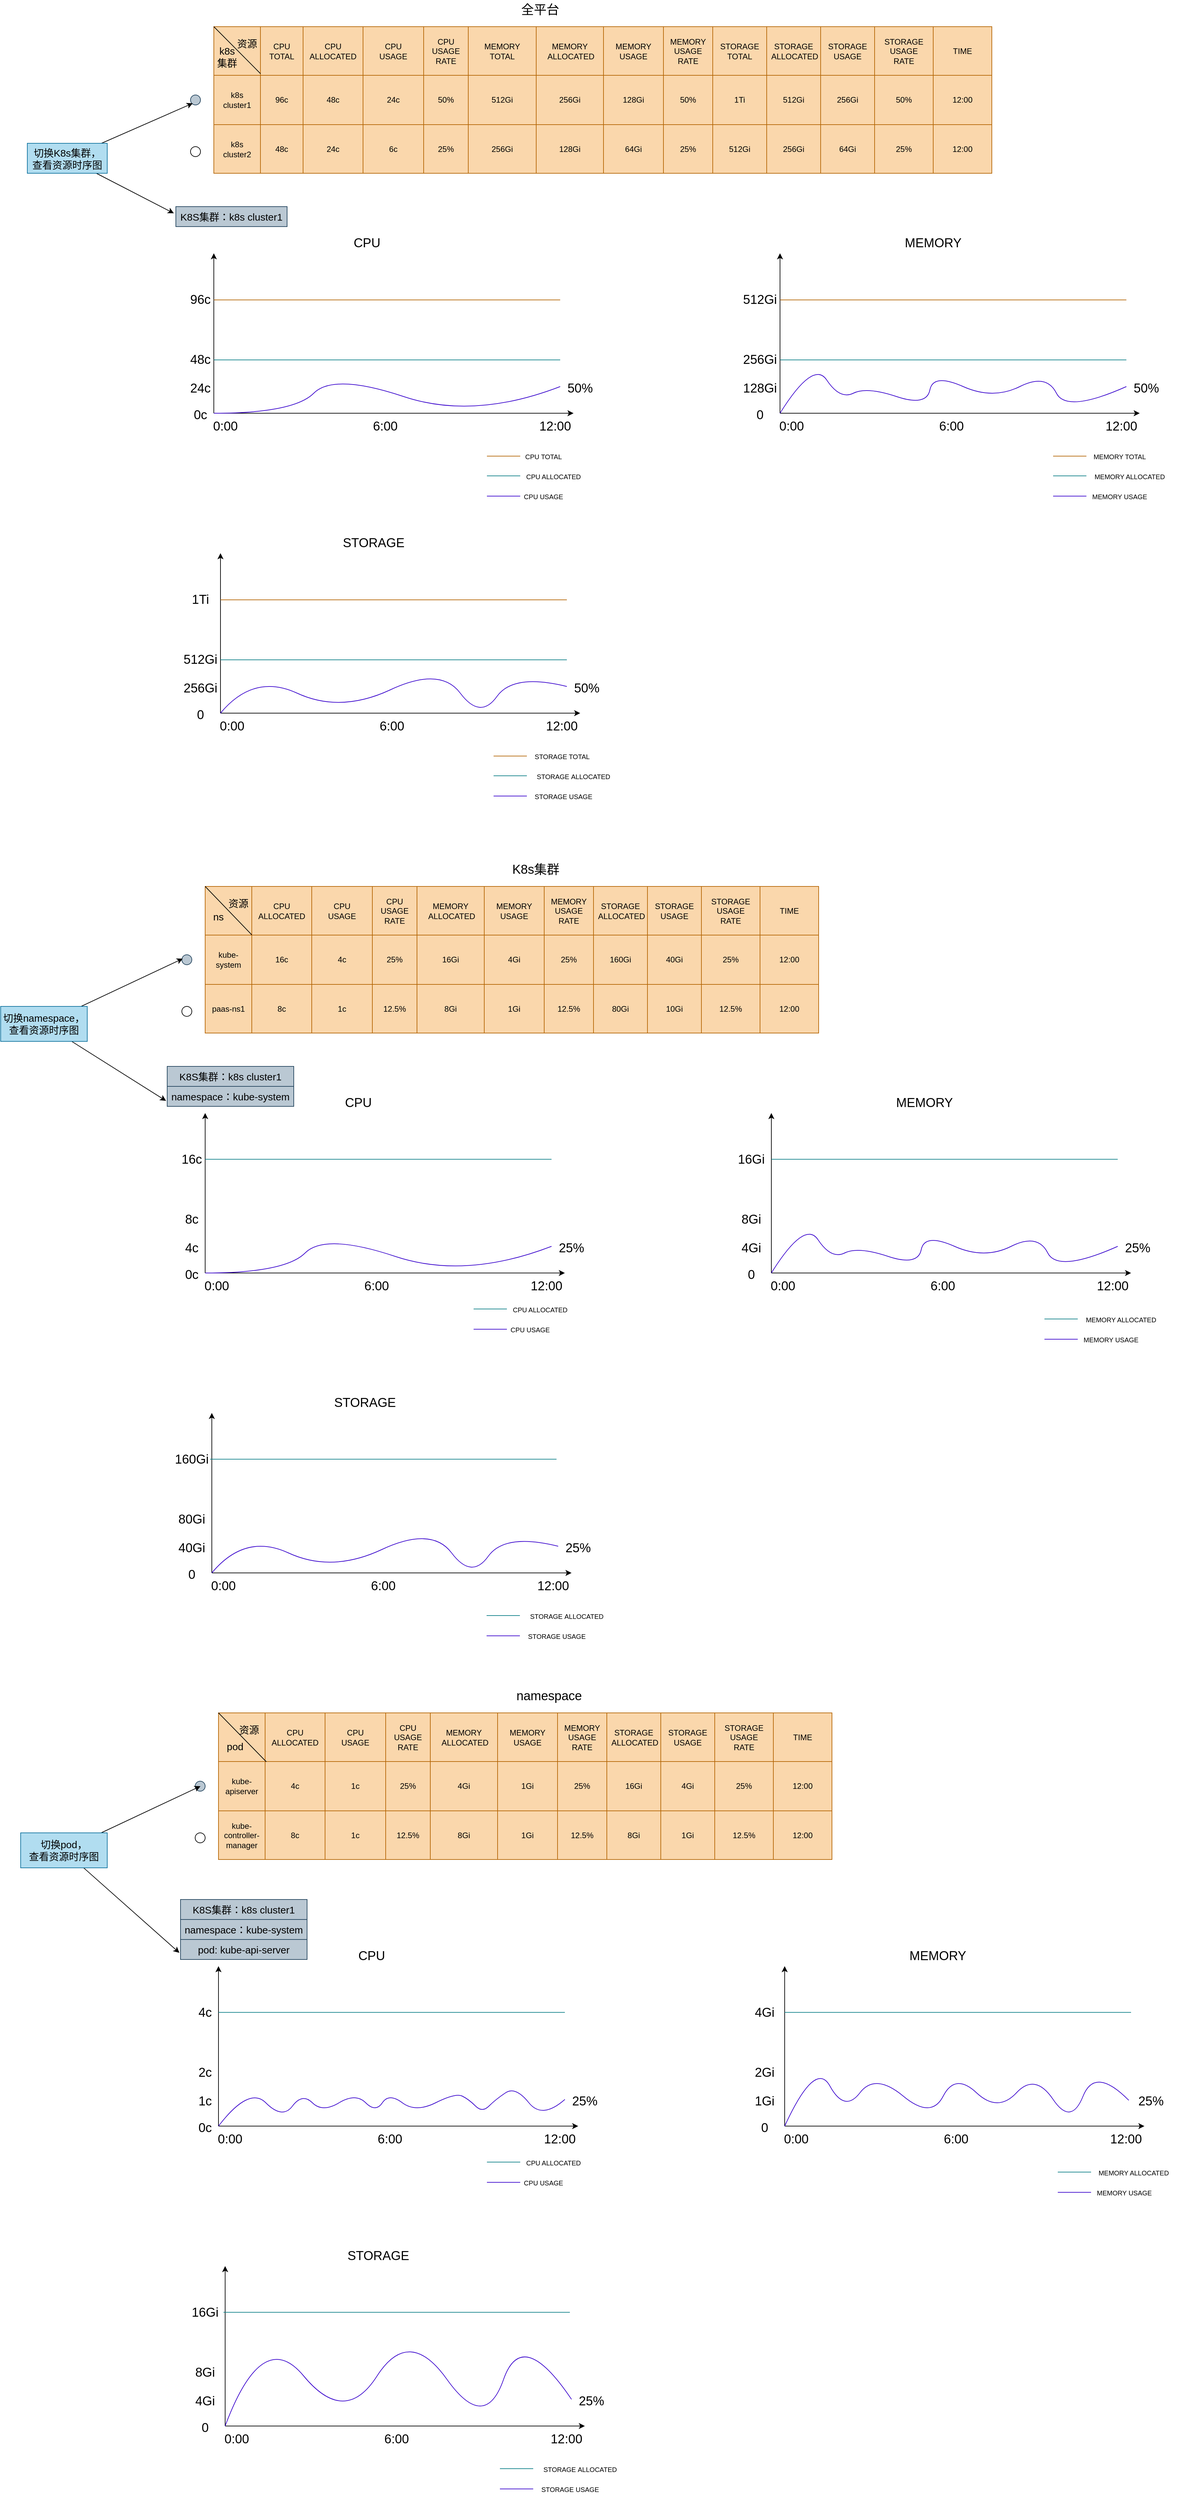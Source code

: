 <mxfile version="20.5.3" type="github">
  <diagram name="Page-1" id="2c4490ee-f0b8-94ab-5012-d5dc3445f7a3">
    <mxGraphModel dx="2380" dy="1290" grid="1" gridSize="10" guides="1" tooltips="1" connect="0" arrows="1" fold="1" page="0" pageScale="1.5" pageWidth="1169" pageHeight="826" background="none" math="0" shadow="0">
      <root>
        <mxCell id="0" style=";html=1;" />
        <mxCell id="1" style=";html=1;" parent="0" />
        <mxCell id="uKrZGBWOZSiCV8R7dve0-182" value="" style="shape=table;startSize=0;container=1;collapsible=0;childLayout=tableLayout;strokeColor=#b46504;fillColor=#fad7ac;" vertex="1" parent="1">
          <mxGeometry x="-450" y="-350" width="1168" height="220" as="geometry" />
        </mxCell>
        <mxCell id="uKrZGBWOZSiCV8R7dve0-183" value="" style="shape=tableRow;horizontal=0;startSize=0;swimlaneHead=0;swimlaneBody=0;top=0;left=0;bottom=0;right=0;collapsible=0;dropTarget=0;fillColor=none;points=[[0,0.5],[1,0.5]];portConstraint=eastwest;strokeColor=default;" vertex="1" parent="uKrZGBWOZSiCV8R7dve0-182">
          <mxGeometry width="1168" height="73" as="geometry" />
        </mxCell>
        <mxCell id="uKrZGBWOZSiCV8R7dve0-184" value="" style="shape=partialRectangle;html=1;whiteSpace=wrap;connectable=0;overflow=hidden;fillColor=none;top=0;left=0;bottom=0;right=0;pointerEvents=1;strokeColor=default;" vertex="1" parent="uKrZGBWOZSiCV8R7dve0-183">
          <mxGeometry width="70" height="73" as="geometry">
            <mxRectangle width="70" height="73" as="alternateBounds" />
          </mxGeometry>
        </mxCell>
        <mxCell id="uKrZGBWOZSiCV8R7dve0-185" value="CPU TOTAL" style="shape=partialRectangle;html=1;whiteSpace=wrap;connectable=0;overflow=hidden;fillColor=none;top=0;left=0;bottom=0;right=0;pointerEvents=1;strokeColor=default;" vertex="1" parent="uKrZGBWOZSiCV8R7dve0-183">
          <mxGeometry x="70" width="64" height="73" as="geometry">
            <mxRectangle width="64" height="73" as="alternateBounds" />
          </mxGeometry>
        </mxCell>
        <mxCell id="uKrZGBWOZSiCV8R7dve0-186" value="CPU ALLOCATED" style="shape=partialRectangle;html=1;whiteSpace=wrap;connectable=0;overflow=hidden;fillColor=none;top=0;left=0;bottom=0;right=0;pointerEvents=1;strokeColor=default;" vertex="1" parent="uKrZGBWOZSiCV8R7dve0-183">
          <mxGeometry x="134" width="90" height="73" as="geometry">
            <mxRectangle width="90" height="73" as="alternateBounds" />
          </mxGeometry>
        </mxCell>
        <mxCell id="uKrZGBWOZSiCV8R7dve0-187" value="CPU &lt;br&gt;USAGE" style="shape=partialRectangle;html=1;whiteSpace=wrap;connectable=0;overflow=hidden;fillColor=none;top=0;left=0;bottom=0;right=0;pointerEvents=1;strokeColor=default;" vertex="1" parent="uKrZGBWOZSiCV8R7dve0-183">
          <mxGeometry x="224" width="91" height="73" as="geometry">
            <mxRectangle width="91" height="73" as="alternateBounds" />
          </mxGeometry>
        </mxCell>
        <mxCell id="uKrZGBWOZSiCV8R7dve0-188" value="CPU&lt;br&gt;USAGE RATE" style="shape=partialRectangle;html=1;whiteSpace=wrap;connectable=0;overflow=hidden;fillColor=none;top=0;left=0;bottom=0;right=0;pointerEvents=1;strokeColor=default;" vertex="1" parent="uKrZGBWOZSiCV8R7dve0-183">
          <mxGeometry x="315" width="67" height="73" as="geometry">
            <mxRectangle width="67" height="73" as="alternateBounds" />
          </mxGeometry>
        </mxCell>
        <mxCell id="uKrZGBWOZSiCV8R7dve0-189" value="MEMORY&lt;br&gt;TOTAL" style="shape=partialRectangle;html=1;whiteSpace=wrap;connectable=0;overflow=hidden;fillColor=none;top=0;left=0;bottom=0;right=0;pointerEvents=1;strokeColor=default;" vertex="1" parent="uKrZGBWOZSiCV8R7dve0-183">
          <mxGeometry x="382" width="102" height="73" as="geometry">
            <mxRectangle width="102" height="73" as="alternateBounds" />
          </mxGeometry>
        </mxCell>
        <mxCell id="uKrZGBWOZSiCV8R7dve0-190" value="MEMORY&lt;br&gt;&amp;nbsp;ALLOCATED" style="shape=partialRectangle;html=1;whiteSpace=wrap;connectable=0;overflow=hidden;fillColor=none;top=0;left=0;bottom=0;right=0;pointerEvents=1;strokeColor=default;" vertex="1" parent="uKrZGBWOZSiCV8R7dve0-183">
          <mxGeometry x="484" width="101" height="73" as="geometry">
            <mxRectangle width="101" height="73" as="alternateBounds" />
          </mxGeometry>
        </mxCell>
        <mxCell id="uKrZGBWOZSiCV8R7dve0-191" value="MEMORY&lt;br style=&quot;color: rgb(0, 0, 0); font-family: Helvetica; font-size: 12px; font-style: normal; font-variant-ligatures: normal; font-variant-caps: normal; font-weight: 400; letter-spacing: normal; orphans: 2; text-align: center; text-indent: 0px; text-transform: none; widows: 2; word-spacing: 0px; -webkit-text-stroke-width: 0px; background-color: rgb(255, 255, 255); text-decoration-thickness: initial; text-decoration-style: initial; text-decoration-color: initial;&quot;&gt;USAGE" style="shape=partialRectangle;html=1;whiteSpace=wrap;connectable=0;overflow=hidden;fillColor=none;top=0;left=0;bottom=0;right=0;pointerEvents=1;strokeColor=default;" vertex="1" parent="uKrZGBWOZSiCV8R7dve0-183">
          <mxGeometry x="585" width="90" height="73" as="geometry">
            <mxRectangle width="90" height="73" as="alternateBounds" />
          </mxGeometry>
        </mxCell>
        <mxCell id="uKrZGBWOZSiCV8R7dve0-192" value="MEMORY&lt;br&gt;USAGE RATE" style="shape=partialRectangle;html=1;whiteSpace=wrap;connectable=0;overflow=hidden;fillColor=none;top=0;left=0;bottom=0;right=0;pointerEvents=1;strokeColor=default;" vertex="1" parent="uKrZGBWOZSiCV8R7dve0-183">
          <mxGeometry x="675" width="74" height="73" as="geometry">
            <mxRectangle width="74" height="73" as="alternateBounds" />
          </mxGeometry>
        </mxCell>
        <mxCell id="uKrZGBWOZSiCV8R7dve0-193" value="STORAGE&lt;br&gt;TOTAL" style="shape=partialRectangle;html=1;whiteSpace=wrap;connectable=0;overflow=hidden;fillColor=none;top=0;left=0;bottom=0;right=0;pointerEvents=1;strokeColor=default;" vertex="1" parent="uKrZGBWOZSiCV8R7dve0-183">
          <mxGeometry x="749" width="81" height="73" as="geometry">
            <mxRectangle width="81" height="73" as="alternateBounds" />
          </mxGeometry>
        </mxCell>
        <mxCell id="uKrZGBWOZSiCV8R7dve0-333" value="STORAGE&lt;br&gt;&amp;nbsp;ALLOCATED" style="shape=partialRectangle;html=1;whiteSpace=wrap;connectable=0;overflow=hidden;fillColor=none;top=0;left=0;bottom=0;right=0;pointerEvents=1;strokeColor=default;" vertex="1" parent="uKrZGBWOZSiCV8R7dve0-183">
          <mxGeometry x="830" width="81" height="73" as="geometry">
            <mxRectangle width="81" height="73" as="alternateBounds" />
          </mxGeometry>
        </mxCell>
        <mxCell id="uKrZGBWOZSiCV8R7dve0-330" value="STORAGE&lt;br&gt;USAGE" style="shape=partialRectangle;html=1;whiteSpace=wrap;connectable=0;overflow=hidden;fillColor=none;top=0;left=0;bottom=0;right=0;pointerEvents=1;strokeColor=default;" vertex="1" parent="uKrZGBWOZSiCV8R7dve0-183">
          <mxGeometry x="911" width="81" height="73" as="geometry">
            <mxRectangle width="81" height="73" as="alternateBounds" />
          </mxGeometry>
        </mxCell>
        <mxCell id="uKrZGBWOZSiCV8R7dve0-327" value="STORAGE&lt;br&gt;USAGE &lt;br&gt;RATE" style="shape=partialRectangle;html=1;whiteSpace=wrap;connectable=0;overflow=hidden;fillColor=none;top=0;left=0;bottom=0;right=0;pointerEvents=1;strokeColor=default;" vertex="1" parent="uKrZGBWOZSiCV8R7dve0-183">
          <mxGeometry x="992" width="88" height="73" as="geometry">
            <mxRectangle width="88" height="73" as="alternateBounds" />
          </mxGeometry>
        </mxCell>
        <mxCell id="uKrZGBWOZSiCV8R7dve0-416" value="TIME" style="shape=partialRectangle;html=1;whiteSpace=wrap;connectable=0;overflow=hidden;fillColor=none;top=0;left=0;bottom=0;right=0;pointerEvents=1;strokeColor=default;" vertex="1" parent="uKrZGBWOZSiCV8R7dve0-183">
          <mxGeometry x="1080" width="88" height="73" as="geometry">
            <mxRectangle width="88" height="73" as="alternateBounds" />
          </mxGeometry>
        </mxCell>
        <mxCell id="uKrZGBWOZSiCV8R7dve0-194" value="" style="shape=tableRow;horizontal=0;startSize=0;swimlaneHead=0;swimlaneBody=0;top=0;left=0;bottom=0;right=0;collapsible=0;dropTarget=0;fillColor=none;points=[[0,0.5],[1,0.5]];portConstraint=eastwest;strokeColor=default;" vertex="1" parent="uKrZGBWOZSiCV8R7dve0-182">
          <mxGeometry y="73" width="1168" height="74" as="geometry" />
        </mxCell>
        <mxCell id="uKrZGBWOZSiCV8R7dve0-195" value="k8s &lt;br&gt;cluster1" style="shape=partialRectangle;html=1;whiteSpace=wrap;connectable=0;overflow=hidden;fillColor=none;top=0;left=0;bottom=0;right=0;pointerEvents=1;strokeColor=default;" vertex="1" parent="uKrZGBWOZSiCV8R7dve0-194">
          <mxGeometry width="70" height="74" as="geometry">
            <mxRectangle width="70" height="74" as="alternateBounds" />
          </mxGeometry>
        </mxCell>
        <mxCell id="uKrZGBWOZSiCV8R7dve0-196" value="96c" style="shape=partialRectangle;html=1;whiteSpace=wrap;connectable=0;overflow=hidden;fillColor=none;top=0;left=0;bottom=0;right=0;pointerEvents=1;strokeColor=default;" vertex="1" parent="uKrZGBWOZSiCV8R7dve0-194">
          <mxGeometry x="70" width="64" height="74" as="geometry">
            <mxRectangle width="64" height="74" as="alternateBounds" />
          </mxGeometry>
        </mxCell>
        <mxCell id="uKrZGBWOZSiCV8R7dve0-197" value="48c" style="shape=partialRectangle;html=1;whiteSpace=wrap;connectable=0;overflow=hidden;fillColor=none;top=0;left=0;bottom=0;right=0;pointerEvents=1;strokeColor=default;" vertex="1" parent="uKrZGBWOZSiCV8R7dve0-194">
          <mxGeometry x="134" width="90" height="74" as="geometry">
            <mxRectangle width="90" height="74" as="alternateBounds" />
          </mxGeometry>
        </mxCell>
        <mxCell id="uKrZGBWOZSiCV8R7dve0-198" value="24c" style="shape=partialRectangle;html=1;whiteSpace=wrap;connectable=0;overflow=hidden;fillColor=none;top=0;left=0;bottom=0;right=0;pointerEvents=1;strokeColor=default;" vertex="1" parent="uKrZGBWOZSiCV8R7dve0-194">
          <mxGeometry x="224" width="91" height="74" as="geometry">
            <mxRectangle width="91" height="74" as="alternateBounds" />
          </mxGeometry>
        </mxCell>
        <mxCell id="uKrZGBWOZSiCV8R7dve0-199" value="50%" style="shape=partialRectangle;html=1;whiteSpace=wrap;connectable=0;overflow=hidden;fillColor=none;top=0;left=0;bottom=0;right=0;pointerEvents=1;strokeColor=default;" vertex="1" parent="uKrZGBWOZSiCV8R7dve0-194">
          <mxGeometry x="315" width="67" height="74" as="geometry">
            <mxRectangle width="67" height="74" as="alternateBounds" />
          </mxGeometry>
        </mxCell>
        <mxCell id="uKrZGBWOZSiCV8R7dve0-200" value="512Gi" style="shape=partialRectangle;html=1;whiteSpace=wrap;connectable=0;overflow=hidden;fillColor=none;top=0;left=0;bottom=0;right=0;pointerEvents=1;strokeColor=default;" vertex="1" parent="uKrZGBWOZSiCV8R7dve0-194">
          <mxGeometry x="382" width="102" height="74" as="geometry">
            <mxRectangle width="102" height="74" as="alternateBounds" />
          </mxGeometry>
        </mxCell>
        <mxCell id="uKrZGBWOZSiCV8R7dve0-201" value="256Gi" style="shape=partialRectangle;html=1;whiteSpace=wrap;connectable=0;overflow=hidden;fillColor=none;top=0;left=0;bottom=0;right=0;pointerEvents=1;strokeColor=default;" vertex="1" parent="uKrZGBWOZSiCV8R7dve0-194">
          <mxGeometry x="484" width="101" height="74" as="geometry">
            <mxRectangle width="101" height="74" as="alternateBounds" />
          </mxGeometry>
        </mxCell>
        <mxCell id="uKrZGBWOZSiCV8R7dve0-202" value="128Gi" style="shape=partialRectangle;html=1;whiteSpace=wrap;connectable=0;overflow=hidden;fillColor=none;top=0;left=0;bottom=0;right=0;pointerEvents=1;strokeColor=default;" vertex="1" parent="uKrZGBWOZSiCV8R7dve0-194">
          <mxGeometry x="585" width="90" height="74" as="geometry">
            <mxRectangle width="90" height="74" as="alternateBounds" />
          </mxGeometry>
        </mxCell>
        <mxCell id="uKrZGBWOZSiCV8R7dve0-203" value="50%" style="shape=partialRectangle;html=1;whiteSpace=wrap;connectable=0;overflow=hidden;fillColor=none;top=0;left=0;bottom=0;right=0;pointerEvents=1;strokeColor=default;" vertex="1" parent="uKrZGBWOZSiCV8R7dve0-194">
          <mxGeometry x="675" width="74" height="74" as="geometry">
            <mxRectangle width="74" height="74" as="alternateBounds" />
          </mxGeometry>
        </mxCell>
        <mxCell id="uKrZGBWOZSiCV8R7dve0-204" value="1Ti" style="shape=partialRectangle;html=1;whiteSpace=wrap;connectable=0;overflow=hidden;fillColor=none;top=0;left=0;bottom=0;right=0;pointerEvents=1;strokeColor=default;" vertex="1" parent="uKrZGBWOZSiCV8R7dve0-194">
          <mxGeometry x="749" width="81" height="74" as="geometry">
            <mxRectangle width="81" height="74" as="alternateBounds" />
          </mxGeometry>
        </mxCell>
        <mxCell id="uKrZGBWOZSiCV8R7dve0-334" value="512Gi" style="shape=partialRectangle;html=1;whiteSpace=wrap;connectable=0;overflow=hidden;fillColor=none;top=0;left=0;bottom=0;right=0;pointerEvents=1;strokeColor=default;" vertex="1" parent="uKrZGBWOZSiCV8R7dve0-194">
          <mxGeometry x="830" width="81" height="74" as="geometry">
            <mxRectangle width="81" height="74" as="alternateBounds" />
          </mxGeometry>
        </mxCell>
        <mxCell id="uKrZGBWOZSiCV8R7dve0-331" value="256Gi" style="shape=partialRectangle;html=1;whiteSpace=wrap;connectable=0;overflow=hidden;fillColor=none;top=0;left=0;bottom=0;right=0;pointerEvents=1;strokeColor=default;" vertex="1" parent="uKrZGBWOZSiCV8R7dve0-194">
          <mxGeometry x="911" width="81" height="74" as="geometry">
            <mxRectangle width="81" height="74" as="alternateBounds" />
          </mxGeometry>
        </mxCell>
        <mxCell id="uKrZGBWOZSiCV8R7dve0-328" value="50%" style="shape=partialRectangle;html=1;whiteSpace=wrap;connectable=0;overflow=hidden;fillColor=none;top=0;left=0;bottom=0;right=0;pointerEvents=1;strokeColor=default;" vertex="1" parent="uKrZGBWOZSiCV8R7dve0-194">
          <mxGeometry x="992" width="88" height="74" as="geometry">
            <mxRectangle width="88" height="74" as="alternateBounds" />
          </mxGeometry>
        </mxCell>
        <mxCell id="uKrZGBWOZSiCV8R7dve0-417" value="12:00" style="shape=partialRectangle;html=1;whiteSpace=wrap;connectable=0;overflow=hidden;fillColor=none;top=0;left=0;bottom=0;right=0;pointerEvents=1;strokeColor=default;" vertex="1" parent="uKrZGBWOZSiCV8R7dve0-194">
          <mxGeometry x="1080" width="88" height="74" as="geometry">
            <mxRectangle width="88" height="74" as="alternateBounds" />
          </mxGeometry>
        </mxCell>
        <mxCell id="uKrZGBWOZSiCV8R7dve0-205" value="" style="shape=tableRow;horizontal=0;startSize=0;swimlaneHead=0;swimlaneBody=0;top=0;left=0;bottom=0;right=0;collapsible=0;dropTarget=0;fillColor=none;points=[[0,0.5],[1,0.5]];portConstraint=eastwest;strokeColor=default;" vertex="1" parent="uKrZGBWOZSiCV8R7dve0-182">
          <mxGeometry y="147" width="1168" height="73" as="geometry" />
        </mxCell>
        <mxCell id="uKrZGBWOZSiCV8R7dve0-206" value="k8s&lt;br&gt;cluster2" style="shape=partialRectangle;html=1;whiteSpace=wrap;connectable=0;overflow=hidden;fillColor=none;top=0;left=0;bottom=0;right=0;pointerEvents=1;strokeColor=default;" vertex="1" parent="uKrZGBWOZSiCV8R7dve0-205">
          <mxGeometry width="70" height="73" as="geometry">
            <mxRectangle width="70" height="73" as="alternateBounds" />
          </mxGeometry>
        </mxCell>
        <mxCell id="uKrZGBWOZSiCV8R7dve0-207" value="48c" style="shape=partialRectangle;html=1;whiteSpace=wrap;connectable=0;overflow=hidden;fillColor=none;top=0;left=0;bottom=0;right=0;pointerEvents=1;strokeColor=default;" vertex="1" parent="uKrZGBWOZSiCV8R7dve0-205">
          <mxGeometry x="70" width="64" height="73" as="geometry">
            <mxRectangle width="64" height="73" as="alternateBounds" />
          </mxGeometry>
        </mxCell>
        <mxCell id="uKrZGBWOZSiCV8R7dve0-208" value="24c" style="shape=partialRectangle;html=1;whiteSpace=wrap;connectable=0;overflow=hidden;fillColor=none;top=0;left=0;bottom=0;right=0;pointerEvents=1;strokeColor=default;" vertex="1" parent="uKrZGBWOZSiCV8R7dve0-205">
          <mxGeometry x="134" width="90" height="73" as="geometry">
            <mxRectangle width="90" height="73" as="alternateBounds" />
          </mxGeometry>
        </mxCell>
        <mxCell id="uKrZGBWOZSiCV8R7dve0-209" value="6c" style="shape=partialRectangle;html=1;whiteSpace=wrap;connectable=0;overflow=hidden;fillColor=none;top=0;left=0;bottom=0;right=0;pointerEvents=1;strokeColor=default;" vertex="1" parent="uKrZGBWOZSiCV8R7dve0-205">
          <mxGeometry x="224" width="91" height="73" as="geometry">
            <mxRectangle width="91" height="73" as="alternateBounds" />
          </mxGeometry>
        </mxCell>
        <mxCell id="uKrZGBWOZSiCV8R7dve0-210" value="25%" style="shape=partialRectangle;html=1;whiteSpace=wrap;connectable=0;overflow=hidden;fillColor=none;top=0;left=0;bottom=0;right=0;pointerEvents=1;strokeColor=default;" vertex="1" parent="uKrZGBWOZSiCV8R7dve0-205">
          <mxGeometry x="315" width="67" height="73" as="geometry">
            <mxRectangle width="67" height="73" as="alternateBounds" />
          </mxGeometry>
        </mxCell>
        <mxCell id="uKrZGBWOZSiCV8R7dve0-211" value="256Gi" style="shape=partialRectangle;html=1;whiteSpace=wrap;connectable=0;overflow=hidden;fillColor=none;top=0;left=0;bottom=0;right=0;pointerEvents=1;strokeColor=default;" vertex="1" parent="uKrZGBWOZSiCV8R7dve0-205">
          <mxGeometry x="382" width="102" height="73" as="geometry">
            <mxRectangle width="102" height="73" as="alternateBounds" />
          </mxGeometry>
        </mxCell>
        <mxCell id="uKrZGBWOZSiCV8R7dve0-212" value="128Gi" style="shape=partialRectangle;html=1;whiteSpace=wrap;connectable=0;overflow=hidden;fillColor=none;top=0;left=0;bottom=0;right=0;pointerEvents=1;strokeColor=default;" vertex="1" parent="uKrZGBWOZSiCV8R7dve0-205">
          <mxGeometry x="484" width="101" height="73" as="geometry">
            <mxRectangle width="101" height="73" as="alternateBounds" />
          </mxGeometry>
        </mxCell>
        <mxCell id="uKrZGBWOZSiCV8R7dve0-213" value="64Gi" style="shape=partialRectangle;html=1;whiteSpace=wrap;connectable=0;overflow=hidden;fillColor=none;top=0;left=0;bottom=0;right=0;pointerEvents=1;strokeColor=default;" vertex="1" parent="uKrZGBWOZSiCV8R7dve0-205">
          <mxGeometry x="585" width="90" height="73" as="geometry">
            <mxRectangle width="90" height="73" as="alternateBounds" />
          </mxGeometry>
        </mxCell>
        <mxCell id="uKrZGBWOZSiCV8R7dve0-214" value="25%" style="shape=partialRectangle;html=1;whiteSpace=wrap;connectable=0;overflow=hidden;fillColor=none;top=0;left=0;bottom=0;right=0;pointerEvents=1;strokeColor=default;" vertex="1" parent="uKrZGBWOZSiCV8R7dve0-205">
          <mxGeometry x="675" width="74" height="73" as="geometry">
            <mxRectangle width="74" height="73" as="alternateBounds" />
          </mxGeometry>
        </mxCell>
        <mxCell id="uKrZGBWOZSiCV8R7dve0-215" value="512Gi" style="shape=partialRectangle;html=1;whiteSpace=wrap;connectable=0;overflow=hidden;fillColor=none;top=0;left=0;bottom=0;right=0;pointerEvents=1;strokeColor=default;" vertex="1" parent="uKrZGBWOZSiCV8R7dve0-205">
          <mxGeometry x="749" width="81" height="73" as="geometry">
            <mxRectangle width="81" height="73" as="alternateBounds" />
          </mxGeometry>
        </mxCell>
        <mxCell id="uKrZGBWOZSiCV8R7dve0-335" value="256Gi" style="shape=partialRectangle;html=1;whiteSpace=wrap;connectable=0;overflow=hidden;fillColor=none;top=0;left=0;bottom=0;right=0;pointerEvents=1;strokeColor=default;" vertex="1" parent="uKrZGBWOZSiCV8R7dve0-205">
          <mxGeometry x="830" width="81" height="73" as="geometry">
            <mxRectangle width="81" height="73" as="alternateBounds" />
          </mxGeometry>
        </mxCell>
        <mxCell id="uKrZGBWOZSiCV8R7dve0-332" value="64Gi" style="shape=partialRectangle;html=1;whiteSpace=wrap;connectable=0;overflow=hidden;fillColor=none;top=0;left=0;bottom=0;right=0;pointerEvents=1;strokeColor=default;" vertex="1" parent="uKrZGBWOZSiCV8R7dve0-205">
          <mxGeometry x="911" width="81" height="73" as="geometry">
            <mxRectangle width="81" height="73" as="alternateBounds" />
          </mxGeometry>
        </mxCell>
        <mxCell id="uKrZGBWOZSiCV8R7dve0-329" value="25%" style="shape=partialRectangle;html=1;whiteSpace=wrap;connectable=0;overflow=hidden;fillColor=none;top=0;left=0;bottom=0;right=0;pointerEvents=1;strokeColor=default;" vertex="1" parent="uKrZGBWOZSiCV8R7dve0-205">
          <mxGeometry x="992" width="88" height="73" as="geometry">
            <mxRectangle width="88" height="73" as="alternateBounds" />
          </mxGeometry>
        </mxCell>
        <mxCell id="uKrZGBWOZSiCV8R7dve0-418" value="12:00" style="shape=partialRectangle;html=1;whiteSpace=wrap;connectable=0;overflow=hidden;fillColor=none;top=0;left=0;bottom=0;right=0;pointerEvents=1;strokeColor=default;" vertex="1" parent="uKrZGBWOZSiCV8R7dve0-205">
          <mxGeometry x="1080" width="88" height="73" as="geometry">
            <mxRectangle width="88" height="73" as="alternateBounds" />
          </mxGeometry>
        </mxCell>
        <mxCell id="uKrZGBWOZSiCV8R7dve0-373" value="" style="verticalLabelPosition=bottom;shadow=0;dashed=0;align=center;html=1;verticalAlign=top;strokeWidth=1;shape=ellipse;perimeter=ellipsePerimeter;strokeColor=default;fillColor=default;" vertex="1" parent="1">
          <mxGeometry x="-485" y="-170" width="15" height="15" as="geometry" />
        </mxCell>
        <mxCell id="uKrZGBWOZSiCV8R7dve0-374" value="" style="verticalLabelPosition=bottom;shadow=0;dashed=0;align=center;html=1;verticalAlign=top;strokeWidth=1;shape=ellipse;perimeter=ellipsePerimeter;strokeColor=#23445d;fillColor=#bac8d3;" vertex="1" parent="1">
          <mxGeometry x="-485" y="-247.5" width="15" height="15" as="geometry" />
        </mxCell>
        <mxCell id="uKrZGBWOZSiCV8R7dve0-378" value="&lt;font style=&quot;font-size: 19px;&quot;&gt;全平台&lt;/font&gt;" style="text;html=1;strokeColor=none;fillColor=none;align=center;verticalAlign=middle;whiteSpace=wrap;rounded=0;" vertex="1" parent="1">
          <mxGeometry x="10" y="-390" width="60" height="30" as="geometry" />
        </mxCell>
        <mxCell id="uKrZGBWOZSiCV8R7dve0-379" value="" style="endArrow=classic;html=1;rounded=0;fontSize=19;" edge="1" parent="1">
          <mxGeometry width="50" height="50" relative="1" as="geometry">
            <mxPoint x="-450" y="230" as="sourcePoint" />
            <mxPoint x="90" y="230" as="targetPoint" />
          </mxGeometry>
        </mxCell>
        <mxCell id="uKrZGBWOZSiCV8R7dve0-380" value="" style="endArrow=classic;html=1;rounded=0;fontSize=19;" edge="1" parent="1">
          <mxGeometry width="50" height="50" relative="1" as="geometry">
            <mxPoint x="-450" y="230" as="sourcePoint" />
            <mxPoint x="-450" y="-10" as="targetPoint" />
          </mxGeometry>
        </mxCell>
        <mxCell id="uKrZGBWOZSiCV8R7dve0-381" value="" style="curved=1;endArrow=none;html=1;rounded=0;fontSize=19;endFill=0;fillColor=#6a00ff;strokeColor=#3700CC;" edge="1" parent="1">
          <mxGeometry width="50" height="50" relative="1" as="geometry">
            <mxPoint x="70" y="190" as="sourcePoint" />
            <mxPoint x="-450" y="230" as="targetPoint" />
            <Array as="points">
              <mxPoint x="-60" y="240" />
              <mxPoint x="-270" y="170" />
              <mxPoint x="-330" y="230" />
            </Array>
          </mxGeometry>
        </mxCell>
        <mxCell id="uKrZGBWOZSiCV8R7dve0-384" value="" style="endArrow=none;html=1;rounded=0;strokeColor=#b46504;fontSize=19;fillColor=#fad7ac;" edge="1" parent="1">
          <mxGeometry width="50" height="50" relative="1" as="geometry">
            <mxPoint x="70" y="60" as="sourcePoint" />
            <mxPoint x="-450" y="60" as="targetPoint" />
          </mxGeometry>
        </mxCell>
        <mxCell id="uKrZGBWOZSiCV8R7dve0-385" value="" style="endArrow=none;html=1;rounded=0;strokeColor=#0e8088;fontSize=19;fillColor=#b0e3e6;" edge="1" parent="1">
          <mxGeometry width="50" height="50" relative="1" as="geometry">
            <mxPoint x="70" y="150" as="sourcePoint" />
            <mxPoint x="-450" y="150" as="targetPoint" />
          </mxGeometry>
        </mxCell>
        <mxCell id="uKrZGBWOZSiCV8R7dve0-387" value="" style="endArrow=none;html=1;rounded=0;strokeColor=#b46504;fontSize=19;fillColor=#fad7ac;" edge="1" parent="1">
          <mxGeometry width="50" height="50" relative="1" as="geometry">
            <mxPoint x="10" y="294.33" as="sourcePoint" />
            <mxPoint x="-30" y="294.33" as="targetPoint" />
            <Array as="points">
              <mxPoint x="-40" y="294.33" />
            </Array>
          </mxGeometry>
        </mxCell>
        <mxCell id="uKrZGBWOZSiCV8R7dve0-388" value="CPU TOTAL" style="text;html=1;strokeColor=none;fillColor=none;align=center;verticalAlign=middle;whiteSpace=wrap;rounded=0;fontSize=10;" vertex="1" parent="1">
          <mxGeometry y="280" width="90" height="30" as="geometry" />
        </mxCell>
        <mxCell id="uKrZGBWOZSiCV8R7dve0-397" value="" style="endArrow=none;html=1;rounded=0;strokeColor=#0e8088;fontSize=19;fillColor=#b0e3e6;" edge="1" parent="1">
          <mxGeometry width="50" height="50" relative="1" as="geometry">
            <mxPoint x="10" y="324" as="sourcePoint" />
            <mxPoint x="-40" y="324" as="targetPoint" />
          </mxGeometry>
        </mxCell>
        <mxCell id="uKrZGBWOZSiCV8R7dve0-398" value="" style="curved=1;endArrow=none;html=1;rounded=0;fontSize=19;endFill=0;fillColor=#6a00ff;strokeColor=#3700CC;" edge="1" parent="1">
          <mxGeometry width="50" height="50" relative="1" as="geometry">
            <mxPoint x="10" y="354.33" as="sourcePoint" />
            <mxPoint x="-40" y="354.33" as="targetPoint" />
            <Array as="points" />
          </mxGeometry>
        </mxCell>
        <mxCell id="uKrZGBWOZSiCV8R7dve0-399" value="CPU" style="text;html=1;strokeColor=none;fillColor=none;align=center;verticalAlign=middle;whiteSpace=wrap;rounded=0;fontSize=19;" vertex="1" parent="1">
          <mxGeometry x="-250" y="-40" width="60" height="30" as="geometry" />
        </mxCell>
        <mxCell id="uKrZGBWOZSiCV8R7dve0-401" value="96c" style="text;html=1;strokeColor=none;fillColor=none;align=center;verticalAlign=middle;whiteSpace=wrap;rounded=0;fontSize=19;" vertex="1" parent="1">
          <mxGeometry x="-500" y="40" width="60" height="40" as="geometry" />
        </mxCell>
        <mxCell id="uKrZGBWOZSiCV8R7dve0-402" value="48c" style="text;html=1;strokeColor=none;fillColor=none;align=center;verticalAlign=middle;whiteSpace=wrap;rounded=0;fontSize=19;" vertex="1" parent="1">
          <mxGeometry x="-500" y="130" width="60" height="40" as="geometry" />
        </mxCell>
        <mxCell id="uKrZGBWOZSiCV8R7dve0-403" value="24c" style="text;html=1;strokeColor=none;fillColor=none;align=center;verticalAlign=middle;whiteSpace=wrap;rounded=0;fontSize=19;" vertex="1" parent="1">
          <mxGeometry x="-500" y="170" width="60" height="45" as="geometry" />
        </mxCell>
        <mxCell id="uKrZGBWOZSiCV8R7dve0-412" value="CPU ALLOCATED" style="text;html=1;strokeColor=none;fillColor=none;align=center;verticalAlign=middle;whiteSpace=wrap;rounded=0;fontSize=10;" vertex="1" parent="1">
          <mxGeometry y="310" width="120" height="30" as="geometry" />
        </mxCell>
        <mxCell id="uKrZGBWOZSiCV8R7dve0-413" value="CPU USAGE" style="text;html=1;strokeColor=none;fillColor=none;align=center;verticalAlign=middle;whiteSpace=wrap;rounded=0;fontSize=10;" vertex="1" parent="1">
          <mxGeometry y="340" width="90" height="30" as="geometry" />
        </mxCell>
        <mxCell id="uKrZGBWOZSiCV8R7dve0-415" value="0c" style="text;html=1;strokeColor=none;fillColor=none;align=center;verticalAlign=middle;whiteSpace=wrap;rounded=0;fontSize=19;" vertex="1" parent="1">
          <mxGeometry x="-500" y="210" width="60" height="45" as="geometry" />
        </mxCell>
        <mxCell id="uKrZGBWOZSiCV8R7dve0-419" value="12:00" style="text;html=1;strokeColor=none;fillColor=none;align=center;verticalAlign=middle;whiteSpace=wrap;rounded=0;fontSize=19;" vertex="1" parent="1">
          <mxGeometry x="35" y="230" width="55" height="40" as="geometry" />
        </mxCell>
        <mxCell id="uKrZGBWOZSiCV8R7dve0-421" value="6:00" style="text;html=1;strokeColor=none;fillColor=none;align=center;verticalAlign=middle;whiteSpace=wrap;rounded=0;fontSize=19;" vertex="1" parent="1">
          <mxGeometry x="-220" y="230" width="55" height="40" as="geometry" />
        </mxCell>
        <mxCell id="uKrZGBWOZSiCV8R7dve0-422" value="0:00" style="text;html=1;strokeColor=none;fillColor=none;align=center;verticalAlign=middle;whiteSpace=wrap;rounded=0;fontSize=19;" vertex="1" parent="1">
          <mxGeometry x="-460" y="230" width="55" height="40" as="geometry" />
        </mxCell>
        <mxCell id="uKrZGBWOZSiCV8R7dve0-423" value="50%" style="text;html=1;strokeColor=none;fillColor=none;align=center;verticalAlign=middle;whiteSpace=wrap;rounded=0;fontSize=19;" vertex="1" parent="1">
          <mxGeometry x="70" y="170" width="60" height="45" as="geometry" />
        </mxCell>
        <mxCell id="uKrZGBWOZSiCV8R7dve0-464" value="" style="endArrow=classic;html=1;rounded=0;fontSize=19;" edge="1" parent="1">
          <mxGeometry width="50" height="50" relative="1" as="geometry">
            <mxPoint x="400" y="230" as="sourcePoint" />
            <mxPoint x="940" y="230" as="targetPoint" />
          </mxGeometry>
        </mxCell>
        <mxCell id="uKrZGBWOZSiCV8R7dve0-465" value="" style="endArrow=classic;html=1;rounded=0;fontSize=19;" edge="1" parent="1">
          <mxGeometry width="50" height="50" relative="1" as="geometry">
            <mxPoint x="400" y="230" as="sourcePoint" />
            <mxPoint x="400" y="-10" as="targetPoint" />
          </mxGeometry>
        </mxCell>
        <mxCell id="uKrZGBWOZSiCV8R7dve0-466" value="" style="curved=1;endArrow=none;html=1;rounded=0;fontSize=19;endFill=0;fillColor=#6a00ff;strokeColor=#3700CC;" edge="1" parent="1">
          <mxGeometry width="50" height="50" relative="1" as="geometry">
            <mxPoint x="920" y="190" as="sourcePoint" />
            <mxPoint x="400" y="230" as="targetPoint" />
            <Array as="points">
              <mxPoint x="830" y="230" />
              <mxPoint x="800" y="170" />
              <mxPoint x="720" y="210" />
              <mxPoint x="630" y="170" />
              <mxPoint x="620" y="220" />
              <mxPoint x="530" y="190" />
              <mxPoint x="490" y="210" />
              <mxPoint x="450" y="150" />
            </Array>
          </mxGeometry>
        </mxCell>
        <mxCell id="uKrZGBWOZSiCV8R7dve0-467" value="" style="endArrow=none;html=1;rounded=0;strokeColor=#b46504;fontSize=19;fillColor=#fad7ac;" edge="1" parent="1">
          <mxGeometry width="50" height="50" relative="1" as="geometry">
            <mxPoint x="920" y="60" as="sourcePoint" />
            <mxPoint x="400" y="60" as="targetPoint" />
          </mxGeometry>
        </mxCell>
        <mxCell id="uKrZGBWOZSiCV8R7dve0-468" value="" style="endArrow=none;html=1;rounded=0;strokeColor=#0e8088;fontSize=19;fillColor=#b0e3e6;" edge="1" parent="1">
          <mxGeometry width="50" height="50" relative="1" as="geometry">
            <mxPoint x="920" y="150" as="sourcePoint" />
            <mxPoint x="400" y="150" as="targetPoint" />
          </mxGeometry>
        </mxCell>
        <mxCell id="uKrZGBWOZSiCV8R7dve0-469" value="" style="endArrow=none;html=1;rounded=0;strokeColor=#b46504;fontSize=19;fillColor=#fad7ac;" edge="1" parent="1">
          <mxGeometry width="50" height="50" relative="1" as="geometry">
            <mxPoint x="860" y="294.33" as="sourcePoint" />
            <mxPoint x="820" y="294.33" as="targetPoint" />
            <Array as="points">
              <mxPoint x="810" y="294.33" />
            </Array>
          </mxGeometry>
        </mxCell>
        <mxCell id="uKrZGBWOZSiCV8R7dve0-470" value="MEMORY TOTAL" style="text;html=1;strokeColor=none;fillColor=none;align=center;verticalAlign=middle;whiteSpace=wrap;rounded=0;fontSize=10;" vertex="1" parent="1">
          <mxGeometry x="850" y="280" width="120" height="30" as="geometry" />
        </mxCell>
        <mxCell id="uKrZGBWOZSiCV8R7dve0-471" value="" style="endArrow=none;html=1;rounded=0;strokeColor=#0e8088;fontSize=19;fillColor=#b0e3e6;" edge="1" parent="1">
          <mxGeometry width="50" height="50" relative="1" as="geometry">
            <mxPoint x="860" y="324" as="sourcePoint" />
            <mxPoint x="810" y="324" as="targetPoint" />
          </mxGeometry>
        </mxCell>
        <mxCell id="uKrZGBWOZSiCV8R7dve0-472" value="" style="curved=1;endArrow=none;html=1;rounded=0;fontSize=19;endFill=0;fillColor=#6a00ff;strokeColor=#3700CC;" edge="1" parent="1">
          <mxGeometry width="50" height="50" relative="1" as="geometry">
            <mxPoint x="860" y="354.33" as="sourcePoint" />
            <mxPoint x="810" y="354.33" as="targetPoint" />
            <Array as="points" />
          </mxGeometry>
        </mxCell>
        <mxCell id="uKrZGBWOZSiCV8R7dve0-473" value="MEMORY" style="text;html=1;strokeColor=none;fillColor=none;align=center;verticalAlign=middle;whiteSpace=wrap;rounded=0;fontSize=19;" vertex="1" parent="1">
          <mxGeometry x="600" y="-40" width="60" height="30" as="geometry" />
        </mxCell>
        <mxCell id="uKrZGBWOZSiCV8R7dve0-474" value="512Gi" style="text;html=1;strokeColor=none;fillColor=none;align=center;verticalAlign=middle;whiteSpace=wrap;rounded=0;fontSize=19;" vertex="1" parent="1">
          <mxGeometry x="340" y="40" width="60" height="40" as="geometry" />
        </mxCell>
        <mxCell id="uKrZGBWOZSiCV8R7dve0-475" value="256Gi" style="text;html=1;strokeColor=none;fillColor=none;align=center;verticalAlign=middle;whiteSpace=wrap;rounded=0;fontSize=19;" vertex="1" parent="1">
          <mxGeometry x="340" y="130" width="60" height="40" as="geometry" />
        </mxCell>
        <mxCell id="uKrZGBWOZSiCV8R7dve0-476" value="128Gi" style="text;html=1;strokeColor=none;fillColor=none;align=center;verticalAlign=middle;whiteSpace=wrap;rounded=0;fontSize=19;" vertex="1" parent="1">
          <mxGeometry x="340" y="170" width="60" height="45" as="geometry" />
        </mxCell>
        <mxCell id="uKrZGBWOZSiCV8R7dve0-477" value="MEMORY ALLOCATED" style="text;html=1;strokeColor=none;fillColor=none;align=center;verticalAlign=middle;whiteSpace=wrap;rounded=0;fontSize=10;" vertex="1" parent="1">
          <mxGeometry x="850" y="310" width="150" height="30" as="geometry" />
        </mxCell>
        <mxCell id="uKrZGBWOZSiCV8R7dve0-478" value="MEMORY USAGE" style="text;html=1;strokeColor=none;fillColor=none;align=center;verticalAlign=middle;whiteSpace=wrap;rounded=0;fontSize=10;" vertex="1" parent="1">
          <mxGeometry x="845" y="340" width="130" height="30" as="geometry" />
        </mxCell>
        <mxCell id="uKrZGBWOZSiCV8R7dve0-479" value="0" style="text;html=1;strokeColor=none;fillColor=none;align=center;verticalAlign=middle;whiteSpace=wrap;rounded=0;fontSize=19;" vertex="1" parent="1">
          <mxGeometry x="340" y="210" width="60" height="45" as="geometry" />
        </mxCell>
        <mxCell id="uKrZGBWOZSiCV8R7dve0-480" value="12:00" style="text;html=1;strokeColor=none;fillColor=none;align=center;verticalAlign=middle;whiteSpace=wrap;rounded=0;fontSize=19;" vertex="1" parent="1">
          <mxGeometry x="885" y="230" width="55" height="40" as="geometry" />
        </mxCell>
        <mxCell id="uKrZGBWOZSiCV8R7dve0-481" value="6:00" style="text;html=1;strokeColor=none;fillColor=none;align=center;verticalAlign=middle;whiteSpace=wrap;rounded=0;fontSize=19;" vertex="1" parent="1">
          <mxGeometry x="630" y="230" width="55" height="40" as="geometry" />
        </mxCell>
        <mxCell id="uKrZGBWOZSiCV8R7dve0-482" value="0:00" style="text;html=1;strokeColor=none;fillColor=none;align=center;verticalAlign=middle;whiteSpace=wrap;rounded=0;fontSize=19;" vertex="1" parent="1">
          <mxGeometry x="390" y="230" width="55" height="40" as="geometry" />
        </mxCell>
        <mxCell id="uKrZGBWOZSiCV8R7dve0-483" value="50%" style="text;html=1;strokeColor=none;fillColor=none;align=center;verticalAlign=middle;whiteSpace=wrap;rounded=0;fontSize=19;" vertex="1" parent="1">
          <mxGeometry x="920" y="170" width="60" height="45" as="geometry" />
        </mxCell>
        <mxCell id="uKrZGBWOZSiCV8R7dve0-486" value="" style="endArrow=classic;html=1;rounded=0;fontSize=19;" edge="1" parent="1">
          <mxGeometry width="50" height="50" relative="1" as="geometry">
            <mxPoint x="-440" y="680" as="sourcePoint" />
            <mxPoint x="100" y="680" as="targetPoint" />
          </mxGeometry>
        </mxCell>
        <mxCell id="uKrZGBWOZSiCV8R7dve0-487" value="" style="endArrow=classic;html=1;rounded=0;fontSize=19;" edge="1" parent="1">
          <mxGeometry width="50" height="50" relative="1" as="geometry">
            <mxPoint x="-440" y="680" as="sourcePoint" />
            <mxPoint x="-440" y="440" as="targetPoint" />
          </mxGeometry>
        </mxCell>
        <mxCell id="uKrZGBWOZSiCV8R7dve0-488" value="" style="curved=1;endArrow=none;html=1;rounded=0;fontSize=19;endFill=0;fillColor=#6a00ff;strokeColor=#3700CC;" edge="1" parent="1">
          <mxGeometry width="50" height="50" relative="1" as="geometry">
            <mxPoint x="80" y="640" as="sourcePoint" />
            <mxPoint x="-440" y="680" as="targetPoint" />
            <Array as="points">
              <mxPoint y="620" />
              <mxPoint x="-50" y="690" />
              <mxPoint x="-110" y="610" />
              <mxPoint x="-260" y="680" />
              <mxPoint x="-390" y="620" />
            </Array>
          </mxGeometry>
        </mxCell>
        <mxCell id="uKrZGBWOZSiCV8R7dve0-489" value="" style="endArrow=none;html=1;rounded=0;strokeColor=#b46504;fontSize=19;fillColor=#fad7ac;" edge="1" parent="1">
          <mxGeometry width="50" height="50" relative="1" as="geometry">
            <mxPoint x="80" y="510" as="sourcePoint" />
            <mxPoint x="-440" y="510" as="targetPoint" />
          </mxGeometry>
        </mxCell>
        <mxCell id="uKrZGBWOZSiCV8R7dve0-490" value="" style="endArrow=none;html=1;rounded=0;strokeColor=#0e8088;fontSize=19;fillColor=#b0e3e6;" edge="1" parent="1">
          <mxGeometry width="50" height="50" relative="1" as="geometry">
            <mxPoint x="80" y="600" as="sourcePoint" />
            <mxPoint x="-440" y="600" as="targetPoint" />
          </mxGeometry>
        </mxCell>
        <mxCell id="uKrZGBWOZSiCV8R7dve0-491" value="" style="endArrow=none;html=1;rounded=0;strokeColor=#b46504;fontSize=19;fillColor=#fad7ac;" edge="1" parent="1">
          <mxGeometry width="50" height="50" relative="1" as="geometry">
            <mxPoint x="20" y="744.33" as="sourcePoint" />
            <mxPoint x="-20" y="744.33" as="targetPoint" />
            <Array as="points">
              <mxPoint x="-30" y="744.33" />
            </Array>
          </mxGeometry>
        </mxCell>
        <mxCell id="uKrZGBWOZSiCV8R7dve0-492" value="STORAGE TOTAL" style="text;html=1;strokeColor=none;fillColor=none;align=center;verticalAlign=middle;whiteSpace=wrap;rounded=0;fontSize=10;" vertex="1" parent="1">
          <mxGeometry x="12.5" y="730" width="120" height="30" as="geometry" />
        </mxCell>
        <mxCell id="uKrZGBWOZSiCV8R7dve0-493" value="" style="endArrow=none;html=1;rounded=0;strokeColor=#0e8088;fontSize=19;fillColor=#b0e3e6;" edge="1" parent="1">
          <mxGeometry width="50" height="50" relative="1" as="geometry">
            <mxPoint x="20" y="774" as="sourcePoint" />
            <mxPoint x="-30" y="774" as="targetPoint" />
          </mxGeometry>
        </mxCell>
        <mxCell id="uKrZGBWOZSiCV8R7dve0-494" value="" style="curved=1;endArrow=none;html=1;rounded=0;fontSize=19;endFill=0;fillColor=#6a00ff;strokeColor=#3700CC;" edge="1" parent="1">
          <mxGeometry width="50" height="50" relative="1" as="geometry">
            <mxPoint x="20" y="804.33" as="sourcePoint" />
            <mxPoint x="-30" y="804.33" as="targetPoint" />
            <Array as="points" />
          </mxGeometry>
        </mxCell>
        <mxCell id="uKrZGBWOZSiCV8R7dve0-495" value="STORAGE" style="text;html=1;strokeColor=none;fillColor=none;align=center;verticalAlign=middle;whiteSpace=wrap;rounded=0;fontSize=19;" vertex="1" parent="1">
          <mxGeometry x="-240" y="410" width="60" height="30" as="geometry" />
        </mxCell>
        <mxCell id="uKrZGBWOZSiCV8R7dve0-496" value="1Ti" style="text;html=1;strokeColor=none;fillColor=none;align=center;verticalAlign=middle;whiteSpace=wrap;rounded=0;fontSize=19;" vertex="1" parent="1">
          <mxGeometry x="-500" y="490" width="60" height="40" as="geometry" />
        </mxCell>
        <mxCell id="uKrZGBWOZSiCV8R7dve0-497" value="512Gi" style="text;html=1;strokeColor=none;fillColor=none;align=center;verticalAlign=middle;whiteSpace=wrap;rounded=0;fontSize=19;" vertex="1" parent="1">
          <mxGeometry x="-500" y="580" width="60" height="40" as="geometry" />
        </mxCell>
        <mxCell id="uKrZGBWOZSiCV8R7dve0-498" value="256Gi" style="text;html=1;strokeColor=none;fillColor=none;align=center;verticalAlign=middle;whiteSpace=wrap;rounded=0;fontSize=19;" vertex="1" parent="1">
          <mxGeometry x="-500" y="620" width="60" height="45" as="geometry" />
        </mxCell>
        <mxCell id="uKrZGBWOZSiCV8R7dve0-499" value="STORAGE&amp;nbsp;ALLOCATED" style="text;html=1;strokeColor=none;fillColor=none;align=center;verticalAlign=middle;whiteSpace=wrap;rounded=0;fontSize=10;" vertex="1" parent="1">
          <mxGeometry x="10" y="760" width="160" height="30" as="geometry" />
        </mxCell>
        <mxCell id="uKrZGBWOZSiCV8R7dve0-500" value="STORAGE USAGE" style="text;html=1;strokeColor=none;fillColor=none;align=center;verticalAlign=middle;whiteSpace=wrap;rounded=0;fontSize=10;" vertex="1" parent="1">
          <mxGeometry x="10" y="790" width="130" height="30" as="geometry" />
        </mxCell>
        <mxCell id="uKrZGBWOZSiCV8R7dve0-501" value="0" style="text;html=1;strokeColor=none;fillColor=none;align=center;verticalAlign=middle;whiteSpace=wrap;rounded=0;fontSize=19;" vertex="1" parent="1">
          <mxGeometry x="-500" y="660" width="60" height="45" as="geometry" />
        </mxCell>
        <mxCell id="uKrZGBWOZSiCV8R7dve0-502" value="12:00" style="text;html=1;strokeColor=none;fillColor=none;align=center;verticalAlign=middle;whiteSpace=wrap;rounded=0;fontSize=19;" vertex="1" parent="1">
          <mxGeometry x="45" y="680" width="55" height="40" as="geometry" />
        </mxCell>
        <mxCell id="uKrZGBWOZSiCV8R7dve0-503" value="6:00" style="text;html=1;strokeColor=none;fillColor=none;align=center;verticalAlign=middle;whiteSpace=wrap;rounded=0;fontSize=19;" vertex="1" parent="1">
          <mxGeometry x="-210" y="680" width="55" height="40" as="geometry" />
        </mxCell>
        <mxCell id="uKrZGBWOZSiCV8R7dve0-504" value="0:00" style="text;html=1;strokeColor=none;fillColor=none;align=center;verticalAlign=middle;whiteSpace=wrap;rounded=0;fontSize=19;" vertex="1" parent="1">
          <mxGeometry x="-450" y="680" width="55" height="40" as="geometry" />
        </mxCell>
        <mxCell id="uKrZGBWOZSiCV8R7dve0-505" value="50%" style="text;html=1;strokeColor=none;fillColor=none;align=center;verticalAlign=middle;whiteSpace=wrap;rounded=0;fontSize=19;" vertex="1" parent="1">
          <mxGeometry x="80" y="620" width="60" height="45" as="geometry" />
        </mxCell>
        <mxCell id="uKrZGBWOZSiCV8R7dve0-506" value="K8S集群：k8s cluster1" style="text;html=1;fillColor=#bac8d3;align=center;verticalAlign=middle;whiteSpace=wrap;rounded=0;fontSize=15;fillStyle=auto;strokeColor=#23445d;" vertex="1" parent="1">
          <mxGeometry x="-507" y="-80" width="167" height="30" as="geometry" />
        </mxCell>
        <mxCell id="uKrZGBWOZSiCV8R7dve0-507" value="" style="endArrow=none;html=1;rounded=0;strokeColor=default;fontSize=15;fontColor=default;entryX=0.06;entryY=-0.034;entryDx=0;entryDy=0;entryPerimeter=0;" edge="1" parent="1" target="uKrZGBWOZSiCV8R7dve0-194">
          <mxGeometry width="50" height="50" relative="1" as="geometry">
            <mxPoint x="-450" y="-350" as="sourcePoint" />
            <mxPoint x="-400" y="-310" as="targetPoint" />
          </mxGeometry>
        </mxCell>
        <mxCell id="uKrZGBWOZSiCV8R7dve0-508" value="k8s集群" style="text;html=1;strokeColor=none;fillColor=none;align=center;verticalAlign=middle;whiteSpace=wrap;rounded=0;fillStyle=auto;fontSize=15;fontColor=default;" vertex="1" parent="1">
          <mxGeometry x="-450" y="-310" width="40" height="10" as="geometry" />
        </mxCell>
        <mxCell id="uKrZGBWOZSiCV8R7dve0-509" value="资源" style="text;html=1;strokeColor=none;fillColor=none;align=center;verticalAlign=middle;whiteSpace=wrap;rounded=0;fillStyle=auto;fontSize=15;fontColor=default;" vertex="1" parent="1">
          <mxGeometry x="-430" y="-340" width="60" height="30" as="geometry" />
        </mxCell>
        <mxCell id="uKrZGBWOZSiCV8R7dve0-510" value="" style="shape=table;startSize=0;container=1;collapsible=0;childLayout=tableLayout;strokeColor=#b46504;fillColor=#fad7ac;" vertex="1" parent="1">
          <mxGeometry x="-463" y="940" width="921" height="220" as="geometry" />
        </mxCell>
        <mxCell id="uKrZGBWOZSiCV8R7dve0-511" value="" style="shape=tableRow;horizontal=0;startSize=0;swimlaneHead=0;swimlaneBody=0;top=0;left=0;bottom=0;right=0;collapsible=0;dropTarget=0;fillColor=none;points=[[0,0.5],[1,0.5]];portConstraint=eastwest;strokeColor=default;" vertex="1" parent="uKrZGBWOZSiCV8R7dve0-510">
          <mxGeometry width="921" height="73" as="geometry" />
        </mxCell>
        <mxCell id="uKrZGBWOZSiCV8R7dve0-512" value="" style="shape=partialRectangle;html=1;whiteSpace=wrap;connectable=0;overflow=hidden;fillColor=none;top=0;left=0;bottom=0;right=0;pointerEvents=1;strokeColor=default;" vertex="1" parent="uKrZGBWOZSiCV8R7dve0-511">
          <mxGeometry width="70" height="73" as="geometry">
            <mxRectangle width="70" height="73" as="alternateBounds" />
          </mxGeometry>
        </mxCell>
        <mxCell id="uKrZGBWOZSiCV8R7dve0-514" value="CPU ALLOCATED" style="shape=partialRectangle;html=1;whiteSpace=wrap;connectable=0;overflow=hidden;fillColor=none;top=0;left=0;bottom=0;right=0;pointerEvents=1;strokeColor=default;" vertex="1" parent="uKrZGBWOZSiCV8R7dve0-511">
          <mxGeometry x="70" width="90" height="73" as="geometry">
            <mxRectangle width="90" height="73" as="alternateBounds" />
          </mxGeometry>
        </mxCell>
        <mxCell id="uKrZGBWOZSiCV8R7dve0-515" value="CPU &lt;br&gt;USAGE" style="shape=partialRectangle;html=1;whiteSpace=wrap;connectable=0;overflow=hidden;fillColor=none;top=0;left=0;bottom=0;right=0;pointerEvents=1;strokeColor=default;" vertex="1" parent="uKrZGBWOZSiCV8R7dve0-511">
          <mxGeometry x="160" width="91" height="73" as="geometry">
            <mxRectangle width="91" height="73" as="alternateBounds" />
          </mxGeometry>
        </mxCell>
        <mxCell id="uKrZGBWOZSiCV8R7dve0-516" value="CPU&lt;br&gt;USAGE RATE" style="shape=partialRectangle;html=1;whiteSpace=wrap;connectable=0;overflow=hidden;fillColor=none;top=0;left=0;bottom=0;right=0;pointerEvents=1;strokeColor=default;" vertex="1" parent="uKrZGBWOZSiCV8R7dve0-511">
          <mxGeometry x="251" width="67" height="73" as="geometry">
            <mxRectangle width="67" height="73" as="alternateBounds" />
          </mxGeometry>
        </mxCell>
        <mxCell id="uKrZGBWOZSiCV8R7dve0-518" value="MEMORY&lt;br&gt;&amp;nbsp;ALLOCATED" style="shape=partialRectangle;html=1;whiteSpace=wrap;connectable=0;overflow=hidden;fillColor=none;top=0;left=0;bottom=0;right=0;pointerEvents=1;strokeColor=default;" vertex="1" parent="uKrZGBWOZSiCV8R7dve0-511">
          <mxGeometry x="318" width="101" height="73" as="geometry">
            <mxRectangle width="101" height="73" as="alternateBounds" />
          </mxGeometry>
        </mxCell>
        <mxCell id="uKrZGBWOZSiCV8R7dve0-519" value="MEMORY&lt;br style=&quot;color: rgb(0, 0, 0); font-family: Helvetica; font-size: 12px; font-style: normal; font-variant-ligatures: normal; font-variant-caps: normal; font-weight: 400; letter-spacing: normal; orphans: 2; text-align: center; text-indent: 0px; text-transform: none; widows: 2; word-spacing: 0px; -webkit-text-stroke-width: 0px; background-color: rgb(255, 255, 255); text-decoration-thickness: initial; text-decoration-style: initial; text-decoration-color: initial;&quot;&gt;USAGE" style="shape=partialRectangle;html=1;whiteSpace=wrap;connectable=0;overflow=hidden;fillColor=none;top=0;left=0;bottom=0;right=0;pointerEvents=1;strokeColor=default;" vertex="1" parent="uKrZGBWOZSiCV8R7dve0-511">
          <mxGeometry x="419" width="90" height="73" as="geometry">
            <mxRectangle width="90" height="73" as="alternateBounds" />
          </mxGeometry>
        </mxCell>
        <mxCell id="uKrZGBWOZSiCV8R7dve0-520" value="MEMORY&lt;br&gt;USAGE RATE" style="shape=partialRectangle;html=1;whiteSpace=wrap;connectable=0;overflow=hidden;fillColor=none;top=0;left=0;bottom=0;right=0;pointerEvents=1;strokeColor=default;" vertex="1" parent="uKrZGBWOZSiCV8R7dve0-511">
          <mxGeometry x="509" width="74" height="73" as="geometry">
            <mxRectangle width="74" height="73" as="alternateBounds" />
          </mxGeometry>
        </mxCell>
        <mxCell id="uKrZGBWOZSiCV8R7dve0-522" value="STORAGE&lt;br&gt;&amp;nbsp;ALLOCATED" style="shape=partialRectangle;html=1;whiteSpace=wrap;connectable=0;overflow=hidden;fillColor=none;top=0;left=0;bottom=0;right=0;pointerEvents=1;strokeColor=default;" vertex="1" parent="uKrZGBWOZSiCV8R7dve0-511">
          <mxGeometry x="583" width="81" height="73" as="geometry">
            <mxRectangle width="81" height="73" as="alternateBounds" />
          </mxGeometry>
        </mxCell>
        <mxCell id="uKrZGBWOZSiCV8R7dve0-523" value="STORAGE&lt;br&gt;USAGE" style="shape=partialRectangle;html=1;whiteSpace=wrap;connectable=0;overflow=hidden;fillColor=none;top=0;left=0;bottom=0;right=0;pointerEvents=1;strokeColor=default;" vertex="1" parent="uKrZGBWOZSiCV8R7dve0-511">
          <mxGeometry x="664" width="81" height="73" as="geometry">
            <mxRectangle width="81" height="73" as="alternateBounds" />
          </mxGeometry>
        </mxCell>
        <mxCell id="uKrZGBWOZSiCV8R7dve0-524" value="STORAGE&lt;br&gt;USAGE &lt;br&gt;RATE" style="shape=partialRectangle;html=1;whiteSpace=wrap;connectable=0;overflow=hidden;fillColor=none;top=0;left=0;bottom=0;right=0;pointerEvents=1;strokeColor=default;" vertex="1" parent="uKrZGBWOZSiCV8R7dve0-511">
          <mxGeometry x="745" width="88" height="73" as="geometry">
            <mxRectangle width="88" height="73" as="alternateBounds" />
          </mxGeometry>
        </mxCell>
        <mxCell id="uKrZGBWOZSiCV8R7dve0-525" value="TIME" style="shape=partialRectangle;html=1;whiteSpace=wrap;connectable=0;overflow=hidden;fillColor=none;top=0;left=0;bottom=0;right=0;pointerEvents=1;strokeColor=default;" vertex="1" parent="uKrZGBWOZSiCV8R7dve0-511">
          <mxGeometry x="833" width="88" height="73" as="geometry">
            <mxRectangle width="88" height="73" as="alternateBounds" />
          </mxGeometry>
        </mxCell>
        <mxCell id="uKrZGBWOZSiCV8R7dve0-526" value="" style="shape=tableRow;horizontal=0;startSize=0;swimlaneHead=0;swimlaneBody=0;top=0;left=0;bottom=0;right=0;collapsible=0;dropTarget=0;fillColor=none;points=[[0,0.5],[1,0.5]];portConstraint=eastwest;strokeColor=default;" vertex="1" parent="uKrZGBWOZSiCV8R7dve0-510">
          <mxGeometry y="73" width="921" height="74" as="geometry" />
        </mxCell>
        <mxCell id="uKrZGBWOZSiCV8R7dve0-527" value="kube-system" style="shape=partialRectangle;html=1;whiteSpace=wrap;connectable=0;overflow=hidden;fillColor=none;top=0;left=0;bottom=0;right=0;pointerEvents=1;strokeColor=default;" vertex="1" parent="uKrZGBWOZSiCV8R7dve0-526">
          <mxGeometry width="70" height="74" as="geometry">
            <mxRectangle width="70" height="74" as="alternateBounds" />
          </mxGeometry>
        </mxCell>
        <mxCell id="uKrZGBWOZSiCV8R7dve0-529" value="16c" style="shape=partialRectangle;html=1;whiteSpace=wrap;connectable=0;overflow=hidden;fillColor=none;top=0;left=0;bottom=0;right=0;pointerEvents=1;strokeColor=default;" vertex="1" parent="uKrZGBWOZSiCV8R7dve0-526">
          <mxGeometry x="70" width="90" height="74" as="geometry">
            <mxRectangle width="90" height="74" as="alternateBounds" />
          </mxGeometry>
        </mxCell>
        <mxCell id="uKrZGBWOZSiCV8R7dve0-530" value="4c" style="shape=partialRectangle;html=1;whiteSpace=wrap;connectable=0;overflow=hidden;fillColor=none;top=0;left=0;bottom=0;right=0;pointerEvents=1;strokeColor=default;" vertex="1" parent="uKrZGBWOZSiCV8R7dve0-526">
          <mxGeometry x="160" width="91" height="74" as="geometry">
            <mxRectangle width="91" height="74" as="alternateBounds" />
          </mxGeometry>
        </mxCell>
        <mxCell id="uKrZGBWOZSiCV8R7dve0-531" value="25%" style="shape=partialRectangle;html=1;whiteSpace=wrap;connectable=0;overflow=hidden;fillColor=none;top=0;left=0;bottom=0;right=0;pointerEvents=1;strokeColor=default;" vertex="1" parent="uKrZGBWOZSiCV8R7dve0-526">
          <mxGeometry x="251" width="67" height="74" as="geometry">
            <mxRectangle width="67" height="74" as="alternateBounds" />
          </mxGeometry>
        </mxCell>
        <mxCell id="uKrZGBWOZSiCV8R7dve0-533" value="16Gi" style="shape=partialRectangle;html=1;whiteSpace=wrap;connectable=0;overflow=hidden;fillColor=none;top=0;left=0;bottom=0;right=0;pointerEvents=1;strokeColor=default;" vertex="1" parent="uKrZGBWOZSiCV8R7dve0-526">
          <mxGeometry x="318" width="101" height="74" as="geometry">
            <mxRectangle width="101" height="74" as="alternateBounds" />
          </mxGeometry>
        </mxCell>
        <mxCell id="uKrZGBWOZSiCV8R7dve0-534" value="4Gi" style="shape=partialRectangle;html=1;whiteSpace=wrap;connectable=0;overflow=hidden;fillColor=none;top=0;left=0;bottom=0;right=0;pointerEvents=1;strokeColor=default;" vertex="1" parent="uKrZGBWOZSiCV8R7dve0-526">
          <mxGeometry x="419" width="90" height="74" as="geometry">
            <mxRectangle width="90" height="74" as="alternateBounds" />
          </mxGeometry>
        </mxCell>
        <mxCell id="uKrZGBWOZSiCV8R7dve0-535" value="25%" style="shape=partialRectangle;html=1;whiteSpace=wrap;connectable=0;overflow=hidden;fillColor=none;top=0;left=0;bottom=0;right=0;pointerEvents=1;strokeColor=default;" vertex="1" parent="uKrZGBWOZSiCV8R7dve0-526">
          <mxGeometry x="509" width="74" height="74" as="geometry">
            <mxRectangle width="74" height="74" as="alternateBounds" />
          </mxGeometry>
        </mxCell>
        <mxCell id="uKrZGBWOZSiCV8R7dve0-537" value="160Gi" style="shape=partialRectangle;html=1;whiteSpace=wrap;connectable=0;overflow=hidden;fillColor=none;top=0;left=0;bottom=0;right=0;pointerEvents=1;strokeColor=default;" vertex="1" parent="uKrZGBWOZSiCV8R7dve0-526">
          <mxGeometry x="583" width="81" height="74" as="geometry">
            <mxRectangle width="81" height="74" as="alternateBounds" />
          </mxGeometry>
        </mxCell>
        <mxCell id="uKrZGBWOZSiCV8R7dve0-538" value="40Gi" style="shape=partialRectangle;html=1;whiteSpace=wrap;connectable=0;overflow=hidden;fillColor=none;top=0;left=0;bottom=0;right=0;pointerEvents=1;strokeColor=default;" vertex="1" parent="uKrZGBWOZSiCV8R7dve0-526">
          <mxGeometry x="664" width="81" height="74" as="geometry">
            <mxRectangle width="81" height="74" as="alternateBounds" />
          </mxGeometry>
        </mxCell>
        <mxCell id="uKrZGBWOZSiCV8R7dve0-539" value="25%" style="shape=partialRectangle;html=1;whiteSpace=wrap;connectable=0;overflow=hidden;fillColor=none;top=0;left=0;bottom=0;right=0;pointerEvents=1;strokeColor=default;" vertex="1" parent="uKrZGBWOZSiCV8R7dve0-526">
          <mxGeometry x="745" width="88" height="74" as="geometry">
            <mxRectangle width="88" height="74" as="alternateBounds" />
          </mxGeometry>
        </mxCell>
        <mxCell id="uKrZGBWOZSiCV8R7dve0-540" value="12:00" style="shape=partialRectangle;html=1;whiteSpace=wrap;connectable=0;overflow=hidden;fillColor=none;top=0;left=0;bottom=0;right=0;pointerEvents=1;strokeColor=default;" vertex="1" parent="uKrZGBWOZSiCV8R7dve0-526">
          <mxGeometry x="833" width="88" height="74" as="geometry">
            <mxRectangle width="88" height="74" as="alternateBounds" />
          </mxGeometry>
        </mxCell>
        <mxCell id="uKrZGBWOZSiCV8R7dve0-541" value="" style="shape=tableRow;horizontal=0;startSize=0;swimlaneHead=0;swimlaneBody=0;top=0;left=0;bottom=0;right=0;collapsible=0;dropTarget=0;fillColor=none;points=[[0,0.5],[1,0.5]];portConstraint=eastwest;strokeColor=default;" vertex="1" parent="uKrZGBWOZSiCV8R7dve0-510">
          <mxGeometry y="147" width="921" height="73" as="geometry" />
        </mxCell>
        <mxCell id="uKrZGBWOZSiCV8R7dve0-542" value="paas-ns1" style="shape=partialRectangle;html=1;whiteSpace=wrap;connectable=0;overflow=hidden;fillColor=none;top=0;left=0;bottom=0;right=0;pointerEvents=1;strokeColor=default;" vertex="1" parent="uKrZGBWOZSiCV8R7dve0-541">
          <mxGeometry width="70" height="73" as="geometry">
            <mxRectangle width="70" height="73" as="alternateBounds" />
          </mxGeometry>
        </mxCell>
        <mxCell id="uKrZGBWOZSiCV8R7dve0-544" value="8c" style="shape=partialRectangle;html=1;whiteSpace=wrap;connectable=0;overflow=hidden;fillColor=none;top=0;left=0;bottom=0;right=0;pointerEvents=1;strokeColor=default;" vertex="1" parent="uKrZGBWOZSiCV8R7dve0-541">
          <mxGeometry x="70" width="90" height="73" as="geometry">
            <mxRectangle width="90" height="73" as="alternateBounds" />
          </mxGeometry>
        </mxCell>
        <mxCell id="uKrZGBWOZSiCV8R7dve0-545" value="1c" style="shape=partialRectangle;html=1;whiteSpace=wrap;connectable=0;overflow=hidden;fillColor=none;top=0;left=0;bottom=0;right=0;pointerEvents=1;strokeColor=default;" vertex="1" parent="uKrZGBWOZSiCV8R7dve0-541">
          <mxGeometry x="160" width="91" height="73" as="geometry">
            <mxRectangle width="91" height="73" as="alternateBounds" />
          </mxGeometry>
        </mxCell>
        <mxCell id="uKrZGBWOZSiCV8R7dve0-546" value="12.5%" style="shape=partialRectangle;html=1;whiteSpace=wrap;connectable=0;overflow=hidden;fillColor=none;top=0;left=0;bottom=0;right=0;pointerEvents=1;strokeColor=default;" vertex="1" parent="uKrZGBWOZSiCV8R7dve0-541">
          <mxGeometry x="251" width="67" height="73" as="geometry">
            <mxRectangle width="67" height="73" as="alternateBounds" />
          </mxGeometry>
        </mxCell>
        <mxCell id="uKrZGBWOZSiCV8R7dve0-548" value="8Gi" style="shape=partialRectangle;html=1;whiteSpace=wrap;connectable=0;overflow=hidden;fillColor=none;top=0;left=0;bottom=0;right=0;pointerEvents=1;strokeColor=default;" vertex="1" parent="uKrZGBWOZSiCV8R7dve0-541">
          <mxGeometry x="318" width="101" height="73" as="geometry">
            <mxRectangle width="101" height="73" as="alternateBounds" />
          </mxGeometry>
        </mxCell>
        <mxCell id="uKrZGBWOZSiCV8R7dve0-549" value="1Gi" style="shape=partialRectangle;html=1;whiteSpace=wrap;connectable=0;overflow=hidden;fillColor=none;top=0;left=0;bottom=0;right=0;pointerEvents=1;strokeColor=default;" vertex="1" parent="uKrZGBWOZSiCV8R7dve0-541">
          <mxGeometry x="419" width="90" height="73" as="geometry">
            <mxRectangle width="90" height="73" as="alternateBounds" />
          </mxGeometry>
        </mxCell>
        <mxCell id="uKrZGBWOZSiCV8R7dve0-550" value="12.5%" style="shape=partialRectangle;html=1;whiteSpace=wrap;connectable=0;overflow=hidden;fillColor=none;top=0;left=0;bottom=0;right=0;pointerEvents=1;strokeColor=default;" vertex="1" parent="uKrZGBWOZSiCV8R7dve0-541">
          <mxGeometry x="509" width="74" height="73" as="geometry">
            <mxRectangle width="74" height="73" as="alternateBounds" />
          </mxGeometry>
        </mxCell>
        <mxCell id="uKrZGBWOZSiCV8R7dve0-552" value="80Gi" style="shape=partialRectangle;html=1;whiteSpace=wrap;connectable=0;overflow=hidden;fillColor=none;top=0;left=0;bottom=0;right=0;pointerEvents=1;strokeColor=default;" vertex="1" parent="uKrZGBWOZSiCV8R7dve0-541">
          <mxGeometry x="583" width="81" height="73" as="geometry">
            <mxRectangle width="81" height="73" as="alternateBounds" />
          </mxGeometry>
        </mxCell>
        <mxCell id="uKrZGBWOZSiCV8R7dve0-553" value="10Gi" style="shape=partialRectangle;html=1;whiteSpace=wrap;connectable=0;overflow=hidden;fillColor=none;top=0;left=0;bottom=0;right=0;pointerEvents=1;strokeColor=default;" vertex="1" parent="uKrZGBWOZSiCV8R7dve0-541">
          <mxGeometry x="664" width="81" height="73" as="geometry">
            <mxRectangle width="81" height="73" as="alternateBounds" />
          </mxGeometry>
        </mxCell>
        <mxCell id="uKrZGBWOZSiCV8R7dve0-554" value="12.5%" style="shape=partialRectangle;html=1;whiteSpace=wrap;connectable=0;overflow=hidden;fillColor=none;top=0;left=0;bottom=0;right=0;pointerEvents=1;strokeColor=default;" vertex="1" parent="uKrZGBWOZSiCV8R7dve0-541">
          <mxGeometry x="745" width="88" height="73" as="geometry">
            <mxRectangle width="88" height="73" as="alternateBounds" />
          </mxGeometry>
        </mxCell>
        <mxCell id="uKrZGBWOZSiCV8R7dve0-555" value="12:00" style="shape=partialRectangle;html=1;whiteSpace=wrap;connectable=0;overflow=hidden;fillColor=none;top=0;left=0;bottom=0;right=0;pointerEvents=1;strokeColor=default;" vertex="1" parent="uKrZGBWOZSiCV8R7dve0-541">
          <mxGeometry x="833" width="88" height="73" as="geometry">
            <mxRectangle width="88" height="73" as="alternateBounds" />
          </mxGeometry>
        </mxCell>
        <mxCell id="uKrZGBWOZSiCV8R7dve0-556" value="" style="verticalLabelPosition=bottom;shadow=0;dashed=0;align=center;html=1;verticalAlign=top;strokeWidth=1;shape=ellipse;perimeter=ellipsePerimeter;strokeColor=default;fillColor=default;" vertex="1" parent="1">
          <mxGeometry x="-498" y="1120" width="15" height="15" as="geometry" />
        </mxCell>
        <mxCell id="uKrZGBWOZSiCV8R7dve0-557" value="" style="verticalLabelPosition=bottom;shadow=0;dashed=0;align=center;html=1;verticalAlign=top;strokeWidth=1;shape=ellipse;perimeter=ellipsePerimeter;strokeColor=#23445d;fillColor=#bac8d3;" vertex="1" parent="1">
          <mxGeometry x="-498" y="1042.5" width="15" height="15" as="geometry" />
        </mxCell>
        <mxCell id="uKrZGBWOZSiCV8R7dve0-558" value="&lt;font style=&quot;font-size: 19px;&quot;&gt;K8s集群&lt;/font&gt;" style="text;html=1;strokeColor=none;fillColor=none;align=center;verticalAlign=middle;whiteSpace=wrap;rounded=0;" vertex="1" parent="1">
          <mxGeometry x="-3" y="900" width="73" height="30" as="geometry" />
        </mxCell>
        <mxCell id="uKrZGBWOZSiCV8R7dve0-559" value="" style="endArrow=classic;html=1;rounded=0;fontSize=19;" edge="1" parent="1">
          <mxGeometry width="50" height="50" relative="1" as="geometry">
            <mxPoint x="-463" y="1520" as="sourcePoint" />
            <mxPoint x="77" y="1520" as="targetPoint" />
          </mxGeometry>
        </mxCell>
        <mxCell id="uKrZGBWOZSiCV8R7dve0-560" value="" style="endArrow=classic;html=1;rounded=0;fontSize=19;" edge="1" parent="1">
          <mxGeometry width="50" height="50" relative="1" as="geometry">
            <mxPoint x="-463" y="1520" as="sourcePoint" />
            <mxPoint x="-463" y="1280" as="targetPoint" />
          </mxGeometry>
        </mxCell>
        <mxCell id="uKrZGBWOZSiCV8R7dve0-561" value="" style="curved=1;endArrow=none;html=1;rounded=0;fontSize=19;endFill=0;fillColor=#6a00ff;strokeColor=#3700CC;" edge="1" parent="1">
          <mxGeometry width="50" height="50" relative="1" as="geometry">
            <mxPoint x="57" y="1480" as="sourcePoint" />
            <mxPoint x="-463" y="1520" as="targetPoint" />
            <Array as="points">
              <mxPoint x="-73" y="1530" />
              <mxPoint x="-283" y="1460" />
              <mxPoint x="-343" y="1520" />
            </Array>
          </mxGeometry>
        </mxCell>
        <mxCell id="uKrZGBWOZSiCV8R7dve0-566" value="" style="endArrow=none;html=1;rounded=0;strokeColor=#0e8088;fontSize=19;fillColor=#b0e3e6;" edge="1" parent="1">
          <mxGeometry width="50" height="50" relative="1" as="geometry">
            <mxPoint x="-10" y="1574" as="sourcePoint" />
            <mxPoint x="-60" y="1574" as="targetPoint" />
          </mxGeometry>
        </mxCell>
        <mxCell id="uKrZGBWOZSiCV8R7dve0-567" value="" style="curved=1;endArrow=none;html=1;rounded=0;fontSize=19;endFill=0;fillColor=#6a00ff;strokeColor=#3700CC;" edge="1" parent="1">
          <mxGeometry width="50" height="50" relative="1" as="geometry">
            <mxPoint x="-10" y="1604.33" as="sourcePoint" />
            <mxPoint x="-60" y="1604.33" as="targetPoint" />
            <Array as="points" />
          </mxGeometry>
        </mxCell>
        <mxCell id="uKrZGBWOZSiCV8R7dve0-568" value="CPU" style="text;html=1;strokeColor=none;fillColor=none;align=center;verticalAlign=middle;whiteSpace=wrap;rounded=0;fontSize=19;" vertex="1" parent="1">
          <mxGeometry x="-263" y="1250" width="60" height="30" as="geometry" />
        </mxCell>
        <mxCell id="uKrZGBWOZSiCV8R7dve0-569" value="16c" style="text;html=1;strokeColor=none;fillColor=none;align=center;verticalAlign=middle;whiteSpace=wrap;rounded=0;fontSize=19;" vertex="1" parent="1">
          <mxGeometry x="-513" y="1330" width="60" height="40" as="geometry" />
        </mxCell>
        <mxCell id="uKrZGBWOZSiCV8R7dve0-570" value="8c" style="text;html=1;strokeColor=none;fillColor=none;align=center;verticalAlign=middle;whiteSpace=wrap;rounded=0;fontSize=19;" vertex="1" parent="1">
          <mxGeometry x="-513" y="1420" width="60" height="40" as="geometry" />
        </mxCell>
        <mxCell id="uKrZGBWOZSiCV8R7dve0-571" value="4c" style="text;html=1;strokeColor=none;fillColor=none;align=center;verticalAlign=middle;whiteSpace=wrap;rounded=0;fontSize=19;" vertex="1" parent="1">
          <mxGeometry x="-513" y="1460" width="60" height="45" as="geometry" />
        </mxCell>
        <mxCell id="uKrZGBWOZSiCV8R7dve0-572" value="CPU ALLOCATED" style="text;html=1;strokeColor=none;fillColor=none;align=center;verticalAlign=middle;whiteSpace=wrap;rounded=0;fontSize=10;" vertex="1" parent="1">
          <mxGeometry x="-20" y="1560" width="120" height="30" as="geometry" />
        </mxCell>
        <mxCell id="uKrZGBWOZSiCV8R7dve0-573" value="CPU USAGE" style="text;html=1;strokeColor=none;fillColor=none;align=center;verticalAlign=middle;whiteSpace=wrap;rounded=0;fontSize=10;" vertex="1" parent="1">
          <mxGeometry x="-20" y="1590" width="90" height="30" as="geometry" />
        </mxCell>
        <mxCell id="uKrZGBWOZSiCV8R7dve0-574" value="0c" style="text;html=1;strokeColor=none;fillColor=none;align=center;verticalAlign=middle;whiteSpace=wrap;rounded=0;fontSize=19;" vertex="1" parent="1">
          <mxGeometry x="-513" y="1500" width="60" height="45" as="geometry" />
        </mxCell>
        <mxCell id="uKrZGBWOZSiCV8R7dve0-575" value="12:00" style="text;html=1;strokeColor=none;fillColor=none;align=center;verticalAlign=middle;whiteSpace=wrap;rounded=0;fontSize=19;" vertex="1" parent="1">
          <mxGeometry x="22" y="1520" width="55" height="40" as="geometry" />
        </mxCell>
        <mxCell id="uKrZGBWOZSiCV8R7dve0-576" value="6:00" style="text;html=1;strokeColor=none;fillColor=none;align=center;verticalAlign=middle;whiteSpace=wrap;rounded=0;fontSize=19;" vertex="1" parent="1">
          <mxGeometry x="-233" y="1520" width="55" height="40" as="geometry" />
        </mxCell>
        <mxCell id="uKrZGBWOZSiCV8R7dve0-577" value="0:00" style="text;html=1;strokeColor=none;fillColor=none;align=center;verticalAlign=middle;whiteSpace=wrap;rounded=0;fontSize=19;" vertex="1" parent="1">
          <mxGeometry x="-473" y="1520" width="55" height="40" as="geometry" />
        </mxCell>
        <mxCell id="uKrZGBWOZSiCV8R7dve0-578" value="25%" style="text;html=1;strokeColor=none;fillColor=none;align=center;verticalAlign=middle;whiteSpace=wrap;rounded=0;fontSize=19;" vertex="1" parent="1">
          <mxGeometry x="57" y="1460" width="60" height="45" as="geometry" />
        </mxCell>
        <mxCell id="uKrZGBWOZSiCV8R7dve0-579" value="" style="endArrow=classic;html=1;rounded=0;fontSize=19;" edge="1" parent="1">
          <mxGeometry width="50" height="50" relative="1" as="geometry">
            <mxPoint x="387" y="1520" as="sourcePoint" />
            <mxPoint x="927" y="1520" as="targetPoint" />
          </mxGeometry>
        </mxCell>
        <mxCell id="uKrZGBWOZSiCV8R7dve0-580" value="" style="endArrow=classic;html=1;rounded=0;fontSize=19;" edge="1" parent="1">
          <mxGeometry width="50" height="50" relative="1" as="geometry">
            <mxPoint x="387" y="1520" as="sourcePoint" />
            <mxPoint x="387" y="1280" as="targetPoint" />
          </mxGeometry>
        </mxCell>
        <mxCell id="uKrZGBWOZSiCV8R7dve0-581" value="" style="curved=1;endArrow=none;html=1;rounded=0;fontSize=19;endFill=0;fillColor=#6a00ff;strokeColor=#3700CC;" edge="1" parent="1">
          <mxGeometry width="50" height="50" relative="1" as="geometry">
            <mxPoint x="907" y="1480" as="sourcePoint" />
            <mxPoint x="387" y="1520" as="targetPoint" />
            <Array as="points">
              <mxPoint x="817" y="1520" />
              <mxPoint x="787" y="1460" />
              <mxPoint x="707" y="1500" />
              <mxPoint x="617" y="1460" />
              <mxPoint x="607" y="1510" />
              <mxPoint x="517" y="1480" />
              <mxPoint x="477" y="1500" />
              <mxPoint x="437" y="1440" />
            </Array>
          </mxGeometry>
        </mxCell>
        <mxCell id="uKrZGBWOZSiCV8R7dve0-583" value="" style="endArrow=none;html=1;rounded=0;strokeColor=#0e8088;fontSize=19;fillColor=#b0e3e6;" edge="1" parent="1">
          <mxGeometry width="50" height="50" relative="1" as="geometry">
            <mxPoint x="907" y="1349.41" as="sourcePoint" />
            <mxPoint x="387" y="1349.41" as="targetPoint" />
          </mxGeometry>
        </mxCell>
        <mxCell id="uKrZGBWOZSiCV8R7dve0-586" value="" style="endArrow=none;html=1;rounded=0;strokeColor=#0e8088;fontSize=19;fillColor=#b0e3e6;" edge="1" parent="1">
          <mxGeometry width="50" height="50" relative="1" as="geometry">
            <mxPoint x="847" y="1589" as="sourcePoint" />
            <mxPoint x="797" y="1589" as="targetPoint" />
          </mxGeometry>
        </mxCell>
        <mxCell id="uKrZGBWOZSiCV8R7dve0-587" value="" style="curved=1;endArrow=none;html=1;rounded=0;fontSize=19;endFill=0;fillColor=#6a00ff;strokeColor=#3700CC;" edge="1" parent="1">
          <mxGeometry width="50" height="50" relative="1" as="geometry">
            <mxPoint x="847" y="1619.33" as="sourcePoint" />
            <mxPoint x="797" y="1619.33" as="targetPoint" />
            <Array as="points" />
          </mxGeometry>
        </mxCell>
        <mxCell id="uKrZGBWOZSiCV8R7dve0-588" value="MEMORY" style="text;html=1;strokeColor=none;fillColor=none;align=center;verticalAlign=middle;whiteSpace=wrap;rounded=0;fontSize=19;" vertex="1" parent="1">
          <mxGeometry x="587" y="1250" width="60" height="30" as="geometry" />
        </mxCell>
        <mxCell id="uKrZGBWOZSiCV8R7dve0-589" value="16Gi" style="text;html=1;strokeColor=none;fillColor=none;align=center;verticalAlign=middle;whiteSpace=wrap;rounded=0;fontSize=19;" vertex="1" parent="1">
          <mxGeometry x="327" y="1330" width="60" height="40" as="geometry" />
        </mxCell>
        <mxCell id="uKrZGBWOZSiCV8R7dve0-590" value="8Gi" style="text;html=1;strokeColor=none;fillColor=none;align=center;verticalAlign=middle;whiteSpace=wrap;rounded=0;fontSize=19;" vertex="1" parent="1">
          <mxGeometry x="327" y="1420" width="60" height="40" as="geometry" />
        </mxCell>
        <mxCell id="uKrZGBWOZSiCV8R7dve0-591" value="4Gi" style="text;html=1;strokeColor=none;fillColor=none;align=center;verticalAlign=middle;whiteSpace=wrap;rounded=0;fontSize=19;" vertex="1" parent="1">
          <mxGeometry x="327" y="1460" width="60" height="45" as="geometry" />
        </mxCell>
        <mxCell id="uKrZGBWOZSiCV8R7dve0-592" value="MEMORY ALLOCATED" style="text;html=1;strokeColor=none;fillColor=none;align=center;verticalAlign=middle;whiteSpace=wrap;rounded=0;fontSize=10;" vertex="1" parent="1">
          <mxGeometry x="837" y="1575" width="150" height="30" as="geometry" />
        </mxCell>
        <mxCell id="uKrZGBWOZSiCV8R7dve0-593" value="MEMORY USAGE" style="text;html=1;strokeColor=none;fillColor=none;align=center;verticalAlign=middle;whiteSpace=wrap;rounded=0;fontSize=10;" vertex="1" parent="1">
          <mxGeometry x="832" y="1605" width="130" height="30" as="geometry" />
        </mxCell>
        <mxCell id="uKrZGBWOZSiCV8R7dve0-594" value="0" style="text;html=1;strokeColor=none;fillColor=none;align=center;verticalAlign=middle;whiteSpace=wrap;rounded=0;fontSize=19;" vertex="1" parent="1">
          <mxGeometry x="327" y="1500" width="60" height="45" as="geometry" />
        </mxCell>
        <mxCell id="uKrZGBWOZSiCV8R7dve0-595" value="12:00" style="text;html=1;strokeColor=none;fillColor=none;align=center;verticalAlign=middle;whiteSpace=wrap;rounded=0;fontSize=19;" vertex="1" parent="1">
          <mxGeometry x="872" y="1520" width="55" height="40" as="geometry" />
        </mxCell>
        <mxCell id="uKrZGBWOZSiCV8R7dve0-596" value="6:00" style="text;html=1;strokeColor=none;fillColor=none;align=center;verticalAlign=middle;whiteSpace=wrap;rounded=0;fontSize=19;" vertex="1" parent="1">
          <mxGeometry x="617" y="1520" width="55" height="40" as="geometry" />
        </mxCell>
        <mxCell id="uKrZGBWOZSiCV8R7dve0-597" value="0:00" style="text;html=1;strokeColor=none;fillColor=none;align=center;verticalAlign=middle;whiteSpace=wrap;rounded=0;fontSize=19;" vertex="1" parent="1">
          <mxGeometry x="377" y="1520" width="55" height="40" as="geometry" />
        </mxCell>
        <mxCell id="uKrZGBWOZSiCV8R7dve0-598" value="25%" style="text;html=1;strokeColor=none;fillColor=none;align=center;verticalAlign=middle;whiteSpace=wrap;rounded=0;fontSize=19;" vertex="1" parent="1">
          <mxGeometry x="907" y="1460" width="60" height="45" as="geometry" />
        </mxCell>
        <mxCell id="uKrZGBWOZSiCV8R7dve0-599" value="" style="endArrow=classic;html=1;rounded=0;fontSize=19;" edge="1" parent="1">
          <mxGeometry width="50" height="50" relative="1" as="geometry">
            <mxPoint x="-453" y="1970" as="sourcePoint" />
            <mxPoint x="87" y="1970" as="targetPoint" />
          </mxGeometry>
        </mxCell>
        <mxCell id="uKrZGBWOZSiCV8R7dve0-600" value="" style="endArrow=classic;html=1;rounded=0;fontSize=19;" edge="1" parent="1">
          <mxGeometry width="50" height="50" relative="1" as="geometry">
            <mxPoint x="-453" y="1970" as="sourcePoint" />
            <mxPoint x="-453" y="1730" as="targetPoint" />
          </mxGeometry>
        </mxCell>
        <mxCell id="uKrZGBWOZSiCV8R7dve0-601" value="" style="curved=1;endArrow=none;html=1;rounded=0;fontSize=19;endFill=0;fillColor=#6a00ff;strokeColor=#3700CC;" edge="1" parent="1">
          <mxGeometry width="50" height="50" relative="1" as="geometry">
            <mxPoint x="67" y="1930" as="sourcePoint" />
            <mxPoint x="-453" y="1970" as="targetPoint" />
            <Array as="points">
              <mxPoint x="-13" y="1910" />
              <mxPoint x="-63" y="1980" />
              <mxPoint x="-123" y="1900" />
              <mxPoint x="-273" y="1970" />
              <mxPoint x="-403" y="1910" />
            </Array>
          </mxGeometry>
        </mxCell>
        <mxCell id="uKrZGBWOZSiCV8R7dve0-603" value="" style="endArrow=none;html=1;rounded=0;strokeColor=#0e8088;fontSize=19;fillColor=#b0e3e6;" edge="1" parent="1">
          <mxGeometry width="50" height="50" relative="1" as="geometry">
            <mxPoint x="64.5" y="1799.41" as="sourcePoint" />
            <mxPoint x="-455.5" y="1799.41" as="targetPoint" />
          </mxGeometry>
        </mxCell>
        <mxCell id="uKrZGBWOZSiCV8R7dve0-606" value="" style="endArrow=none;html=1;rounded=0;strokeColor=#0e8088;fontSize=19;fillColor=#b0e3e6;" edge="1" parent="1">
          <mxGeometry width="50" height="50" relative="1" as="geometry">
            <mxPoint x="9.5" y="2034" as="sourcePoint" />
            <mxPoint x="-40.5" y="2034" as="targetPoint" />
          </mxGeometry>
        </mxCell>
        <mxCell id="uKrZGBWOZSiCV8R7dve0-607" value="" style="curved=1;endArrow=none;html=1;rounded=0;fontSize=19;endFill=0;fillColor=#6a00ff;strokeColor=#3700CC;" edge="1" parent="1">
          <mxGeometry width="50" height="50" relative="1" as="geometry">
            <mxPoint x="9.5" y="2064.33" as="sourcePoint" />
            <mxPoint x="-40.5" y="2064.33" as="targetPoint" />
            <Array as="points" />
          </mxGeometry>
        </mxCell>
        <mxCell id="uKrZGBWOZSiCV8R7dve0-608" value="STORAGE" style="text;html=1;strokeColor=none;fillColor=none;align=center;verticalAlign=middle;whiteSpace=wrap;rounded=0;fontSize=19;" vertex="1" parent="1">
          <mxGeometry x="-253" y="1700" width="60" height="30" as="geometry" />
        </mxCell>
        <mxCell id="uKrZGBWOZSiCV8R7dve0-609" value="160Gi" style="text;html=1;strokeColor=none;fillColor=none;align=center;verticalAlign=middle;whiteSpace=wrap;rounded=0;fontSize=19;" vertex="1" parent="1">
          <mxGeometry x="-513" y="1780" width="60" height="40" as="geometry" />
        </mxCell>
        <mxCell id="uKrZGBWOZSiCV8R7dve0-610" value="80Gi" style="text;html=1;strokeColor=none;fillColor=none;align=center;verticalAlign=middle;whiteSpace=wrap;rounded=0;fontSize=19;" vertex="1" parent="1">
          <mxGeometry x="-513" y="1870" width="60" height="40" as="geometry" />
        </mxCell>
        <mxCell id="uKrZGBWOZSiCV8R7dve0-611" value="40Gi" style="text;html=1;strokeColor=none;fillColor=none;align=center;verticalAlign=middle;whiteSpace=wrap;rounded=0;fontSize=19;" vertex="1" parent="1">
          <mxGeometry x="-513" y="1910" width="60" height="45" as="geometry" />
        </mxCell>
        <mxCell id="uKrZGBWOZSiCV8R7dve0-612" value="STORAGE&amp;nbsp;ALLOCATED" style="text;html=1;strokeColor=none;fillColor=none;align=center;verticalAlign=middle;whiteSpace=wrap;rounded=0;fontSize=10;" vertex="1" parent="1">
          <mxGeometry x="-0.5" y="2020" width="160" height="30" as="geometry" />
        </mxCell>
        <mxCell id="uKrZGBWOZSiCV8R7dve0-613" value="STORAGE USAGE" style="text;html=1;strokeColor=none;fillColor=none;align=center;verticalAlign=middle;whiteSpace=wrap;rounded=0;fontSize=10;" vertex="1" parent="1">
          <mxGeometry x="-0.5" y="2050" width="130" height="30" as="geometry" />
        </mxCell>
        <mxCell id="uKrZGBWOZSiCV8R7dve0-614" value="0" style="text;html=1;strokeColor=none;fillColor=none;align=center;verticalAlign=middle;whiteSpace=wrap;rounded=0;fontSize=19;" vertex="1" parent="1">
          <mxGeometry x="-513" y="1950" width="60" height="45" as="geometry" />
        </mxCell>
        <mxCell id="uKrZGBWOZSiCV8R7dve0-615" value="12:00" style="text;html=1;strokeColor=none;fillColor=none;align=center;verticalAlign=middle;whiteSpace=wrap;rounded=0;fontSize=19;" vertex="1" parent="1">
          <mxGeometry x="32" y="1970" width="55" height="40" as="geometry" />
        </mxCell>
        <mxCell id="uKrZGBWOZSiCV8R7dve0-616" value="6:00" style="text;html=1;strokeColor=none;fillColor=none;align=center;verticalAlign=middle;whiteSpace=wrap;rounded=0;fontSize=19;" vertex="1" parent="1">
          <mxGeometry x="-223" y="1970" width="55" height="40" as="geometry" />
        </mxCell>
        <mxCell id="uKrZGBWOZSiCV8R7dve0-617" value="0:00" style="text;html=1;strokeColor=none;fillColor=none;align=center;verticalAlign=middle;whiteSpace=wrap;rounded=0;fontSize=19;" vertex="1" parent="1">
          <mxGeometry x="-463" y="1970" width="55" height="40" as="geometry" />
        </mxCell>
        <mxCell id="uKrZGBWOZSiCV8R7dve0-618" value="25%" style="text;html=1;strokeColor=none;fillColor=none;align=center;verticalAlign=middle;whiteSpace=wrap;rounded=0;fontSize=19;" vertex="1" parent="1">
          <mxGeometry x="67" y="1910" width="60" height="45" as="geometry" />
        </mxCell>
        <mxCell id="uKrZGBWOZSiCV8R7dve0-619" value="K8S集群：k8s cluster1" style="text;html=1;fillColor=#bac8d3;align=center;verticalAlign=middle;whiteSpace=wrap;rounded=0;fontSize=15;fillStyle=auto;strokeColor=#23445d;" vertex="1" parent="1">
          <mxGeometry x="-520" y="1210" width="190" height="30" as="geometry" />
        </mxCell>
        <mxCell id="uKrZGBWOZSiCV8R7dve0-620" value="" style="endArrow=none;html=1;rounded=0;strokeColor=default;fontSize=15;fontColor=default;entryX=0.076;entryY=-0.005;entryDx=0;entryDy=0;entryPerimeter=0;" edge="1" parent="1" target="uKrZGBWOZSiCV8R7dve0-526">
          <mxGeometry width="50" height="50" relative="1" as="geometry">
            <mxPoint x="-463" y="940" as="sourcePoint" />
            <mxPoint x="-413" y="980" as="targetPoint" />
          </mxGeometry>
        </mxCell>
        <mxCell id="uKrZGBWOZSiCV8R7dve0-621" value="ns" style="text;html=1;strokeColor=none;fillColor=none;align=center;verticalAlign=middle;whiteSpace=wrap;rounded=0;fillStyle=auto;fontSize=15;fontColor=default;" vertex="1" parent="1">
          <mxGeometry x="-463" y="970" width="40" height="30" as="geometry" />
        </mxCell>
        <mxCell id="uKrZGBWOZSiCV8R7dve0-622" value="资源" style="text;html=1;strokeColor=none;fillColor=none;align=center;verticalAlign=middle;whiteSpace=wrap;rounded=0;fillStyle=auto;fontSize=15;fontColor=default;" vertex="1" parent="1">
          <mxGeometry x="-443" y="950" width="60" height="30" as="geometry" />
        </mxCell>
        <mxCell id="uKrZGBWOZSiCV8R7dve0-623" value="namespace：kube-system" style="text;html=1;fillColor=#bac8d3;align=center;verticalAlign=middle;whiteSpace=wrap;rounded=0;fontSize=15;fillStyle=auto;strokeColor=#23445d;" vertex="1" parent="1">
          <mxGeometry x="-520" y="1240" width="190" height="30" as="geometry" />
        </mxCell>
        <mxCell id="uKrZGBWOZSiCV8R7dve0-624" value="" style="endArrow=none;html=1;rounded=0;strokeColor=#0e8088;fontSize=19;fillColor=#b0e3e6;" edge="1" parent="1">
          <mxGeometry width="50" height="50" relative="1" as="geometry">
            <mxPoint x="57" y="1349.41" as="sourcePoint" />
            <mxPoint x="-463" y="1349.41" as="targetPoint" />
          </mxGeometry>
        </mxCell>
        <mxCell id="uKrZGBWOZSiCV8R7dve0-625" value="" style="shape=table;startSize=0;container=1;collapsible=0;childLayout=tableLayout;strokeColor=#b46504;fillColor=#fad7ac;" vertex="1" parent="1">
          <mxGeometry x="-443" y="2180" width="921" height="220" as="geometry" />
        </mxCell>
        <mxCell id="uKrZGBWOZSiCV8R7dve0-626" value="" style="shape=tableRow;horizontal=0;startSize=0;swimlaneHead=0;swimlaneBody=0;top=0;left=0;bottom=0;right=0;collapsible=0;dropTarget=0;fillColor=none;points=[[0,0.5],[1,0.5]];portConstraint=eastwest;strokeColor=default;" vertex="1" parent="uKrZGBWOZSiCV8R7dve0-625">
          <mxGeometry width="921" height="73" as="geometry" />
        </mxCell>
        <mxCell id="uKrZGBWOZSiCV8R7dve0-627" value="" style="shape=partialRectangle;html=1;whiteSpace=wrap;connectable=0;overflow=hidden;fillColor=none;top=0;left=0;bottom=0;right=0;pointerEvents=1;strokeColor=default;" vertex="1" parent="uKrZGBWOZSiCV8R7dve0-626">
          <mxGeometry width="70" height="73" as="geometry">
            <mxRectangle width="70" height="73" as="alternateBounds" />
          </mxGeometry>
        </mxCell>
        <mxCell id="uKrZGBWOZSiCV8R7dve0-628" value="CPU ALLOCATED" style="shape=partialRectangle;html=1;whiteSpace=wrap;connectable=0;overflow=hidden;fillColor=none;top=0;left=0;bottom=0;right=0;pointerEvents=1;strokeColor=default;" vertex="1" parent="uKrZGBWOZSiCV8R7dve0-626">
          <mxGeometry x="70" width="90" height="73" as="geometry">
            <mxRectangle width="90" height="73" as="alternateBounds" />
          </mxGeometry>
        </mxCell>
        <mxCell id="uKrZGBWOZSiCV8R7dve0-629" value="CPU &lt;br&gt;USAGE" style="shape=partialRectangle;html=1;whiteSpace=wrap;connectable=0;overflow=hidden;fillColor=none;top=0;left=0;bottom=0;right=0;pointerEvents=1;strokeColor=default;" vertex="1" parent="uKrZGBWOZSiCV8R7dve0-626">
          <mxGeometry x="160" width="91" height="73" as="geometry">
            <mxRectangle width="91" height="73" as="alternateBounds" />
          </mxGeometry>
        </mxCell>
        <mxCell id="uKrZGBWOZSiCV8R7dve0-630" value="CPU&lt;br&gt;USAGE RATE" style="shape=partialRectangle;html=1;whiteSpace=wrap;connectable=0;overflow=hidden;fillColor=none;top=0;left=0;bottom=0;right=0;pointerEvents=1;strokeColor=default;" vertex="1" parent="uKrZGBWOZSiCV8R7dve0-626">
          <mxGeometry x="251" width="67" height="73" as="geometry">
            <mxRectangle width="67" height="73" as="alternateBounds" />
          </mxGeometry>
        </mxCell>
        <mxCell id="uKrZGBWOZSiCV8R7dve0-631" value="MEMORY&lt;br&gt;&amp;nbsp;ALLOCATED" style="shape=partialRectangle;html=1;whiteSpace=wrap;connectable=0;overflow=hidden;fillColor=none;top=0;left=0;bottom=0;right=0;pointerEvents=1;strokeColor=default;" vertex="1" parent="uKrZGBWOZSiCV8R7dve0-626">
          <mxGeometry x="318" width="101" height="73" as="geometry">
            <mxRectangle width="101" height="73" as="alternateBounds" />
          </mxGeometry>
        </mxCell>
        <mxCell id="uKrZGBWOZSiCV8R7dve0-632" value="MEMORY&lt;br style=&quot;color: rgb(0, 0, 0); font-family: Helvetica; font-size: 12px; font-style: normal; font-variant-ligatures: normal; font-variant-caps: normal; font-weight: 400; letter-spacing: normal; orphans: 2; text-align: center; text-indent: 0px; text-transform: none; widows: 2; word-spacing: 0px; -webkit-text-stroke-width: 0px; background-color: rgb(255, 255, 255); text-decoration-thickness: initial; text-decoration-style: initial; text-decoration-color: initial;&quot;&gt;USAGE" style="shape=partialRectangle;html=1;whiteSpace=wrap;connectable=0;overflow=hidden;fillColor=none;top=0;left=0;bottom=0;right=0;pointerEvents=1;strokeColor=default;" vertex="1" parent="uKrZGBWOZSiCV8R7dve0-626">
          <mxGeometry x="419" width="90" height="73" as="geometry">
            <mxRectangle width="90" height="73" as="alternateBounds" />
          </mxGeometry>
        </mxCell>
        <mxCell id="uKrZGBWOZSiCV8R7dve0-633" value="MEMORY&lt;br&gt;USAGE RATE" style="shape=partialRectangle;html=1;whiteSpace=wrap;connectable=0;overflow=hidden;fillColor=none;top=0;left=0;bottom=0;right=0;pointerEvents=1;strokeColor=default;" vertex="1" parent="uKrZGBWOZSiCV8R7dve0-626">
          <mxGeometry x="509" width="74" height="73" as="geometry">
            <mxRectangle width="74" height="73" as="alternateBounds" />
          </mxGeometry>
        </mxCell>
        <mxCell id="uKrZGBWOZSiCV8R7dve0-634" value="STORAGE&lt;br&gt;&amp;nbsp;ALLOCATED" style="shape=partialRectangle;html=1;whiteSpace=wrap;connectable=0;overflow=hidden;fillColor=none;top=0;left=0;bottom=0;right=0;pointerEvents=1;strokeColor=default;" vertex="1" parent="uKrZGBWOZSiCV8R7dve0-626">
          <mxGeometry x="583" width="81" height="73" as="geometry">
            <mxRectangle width="81" height="73" as="alternateBounds" />
          </mxGeometry>
        </mxCell>
        <mxCell id="uKrZGBWOZSiCV8R7dve0-635" value="STORAGE&lt;br&gt;USAGE" style="shape=partialRectangle;html=1;whiteSpace=wrap;connectable=0;overflow=hidden;fillColor=none;top=0;left=0;bottom=0;right=0;pointerEvents=1;strokeColor=default;" vertex="1" parent="uKrZGBWOZSiCV8R7dve0-626">
          <mxGeometry x="664" width="81" height="73" as="geometry">
            <mxRectangle width="81" height="73" as="alternateBounds" />
          </mxGeometry>
        </mxCell>
        <mxCell id="uKrZGBWOZSiCV8R7dve0-636" value="STORAGE&lt;br&gt;USAGE &lt;br&gt;RATE" style="shape=partialRectangle;html=1;whiteSpace=wrap;connectable=0;overflow=hidden;fillColor=none;top=0;left=0;bottom=0;right=0;pointerEvents=1;strokeColor=default;" vertex="1" parent="uKrZGBWOZSiCV8R7dve0-626">
          <mxGeometry x="745" width="88" height="73" as="geometry">
            <mxRectangle width="88" height="73" as="alternateBounds" />
          </mxGeometry>
        </mxCell>
        <mxCell id="uKrZGBWOZSiCV8R7dve0-637" value="TIME" style="shape=partialRectangle;html=1;whiteSpace=wrap;connectable=0;overflow=hidden;fillColor=none;top=0;left=0;bottom=0;right=0;pointerEvents=1;strokeColor=default;" vertex="1" parent="uKrZGBWOZSiCV8R7dve0-626">
          <mxGeometry x="833" width="88" height="73" as="geometry">
            <mxRectangle width="88" height="73" as="alternateBounds" />
          </mxGeometry>
        </mxCell>
        <mxCell id="uKrZGBWOZSiCV8R7dve0-638" value="" style="shape=tableRow;horizontal=0;startSize=0;swimlaneHead=0;swimlaneBody=0;top=0;left=0;bottom=0;right=0;collapsible=0;dropTarget=0;fillColor=none;points=[[0,0.5],[1,0.5]];portConstraint=eastwest;strokeColor=default;" vertex="1" parent="uKrZGBWOZSiCV8R7dve0-625">
          <mxGeometry y="73" width="921" height="74" as="geometry" />
        </mxCell>
        <mxCell id="uKrZGBWOZSiCV8R7dve0-639" value="kube-apiserver" style="shape=partialRectangle;html=1;whiteSpace=wrap;connectable=0;overflow=hidden;fillColor=none;top=0;left=0;bottom=0;right=0;pointerEvents=1;strokeColor=default;" vertex="1" parent="uKrZGBWOZSiCV8R7dve0-638">
          <mxGeometry width="70" height="74" as="geometry">
            <mxRectangle width="70" height="74" as="alternateBounds" />
          </mxGeometry>
        </mxCell>
        <mxCell id="uKrZGBWOZSiCV8R7dve0-640" value="4c" style="shape=partialRectangle;html=1;whiteSpace=wrap;connectable=0;overflow=hidden;fillColor=none;top=0;left=0;bottom=0;right=0;pointerEvents=1;strokeColor=default;" vertex="1" parent="uKrZGBWOZSiCV8R7dve0-638">
          <mxGeometry x="70" width="90" height="74" as="geometry">
            <mxRectangle width="90" height="74" as="alternateBounds" />
          </mxGeometry>
        </mxCell>
        <mxCell id="uKrZGBWOZSiCV8R7dve0-641" value="1c" style="shape=partialRectangle;html=1;whiteSpace=wrap;connectable=0;overflow=hidden;fillColor=none;top=0;left=0;bottom=0;right=0;pointerEvents=1;strokeColor=default;" vertex="1" parent="uKrZGBWOZSiCV8R7dve0-638">
          <mxGeometry x="160" width="91" height="74" as="geometry">
            <mxRectangle width="91" height="74" as="alternateBounds" />
          </mxGeometry>
        </mxCell>
        <mxCell id="uKrZGBWOZSiCV8R7dve0-642" value="25%" style="shape=partialRectangle;html=1;whiteSpace=wrap;connectable=0;overflow=hidden;fillColor=none;top=0;left=0;bottom=0;right=0;pointerEvents=1;strokeColor=default;" vertex="1" parent="uKrZGBWOZSiCV8R7dve0-638">
          <mxGeometry x="251" width="67" height="74" as="geometry">
            <mxRectangle width="67" height="74" as="alternateBounds" />
          </mxGeometry>
        </mxCell>
        <mxCell id="uKrZGBWOZSiCV8R7dve0-643" value="4Gi" style="shape=partialRectangle;html=1;whiteSpace=wrap;connectable=0;overflow=hidden;fillColor=none;top=0;left=0;bottom=0;right=0;pointerEvents=1;strokeColor=default;" vertex="1" parent="uKrZGBWOZSiCV8R7dve0-638">
          <mxGeometry x="318" width="101" height="74" as="geometry">
            <mxRectangle width="101" height="74" as="alternateBounds" />
          </mxGeometry>
        </mxCell>
        <mxCell id="uKrZGBWOZSiCV8R7dve0-644" value="1Gi" style="shape=partialRectangle;html=1;whiteSpace=wrap;connectable=0;overflow=hidden;fillColor=none;top=0;left=0;bottom=0;right=0;pointerEvents=1;strokeColor=default;" vertex="1" parent="uKrZGBWOZSiCV8R7dve0-638">
          <mxGeometry x="419" width="90" height="74" as="geometry">
            <mxRectangle width="90" height="74" as="alternateBounds" />
          </mxGeometry>
        </mxCell>
        <mxCell id="uKrZGBWOZSiCV8R7dve0-645" value="25%" style="shape=partialRectangle;html=1;whiteSpace=wrap;connectable=0;overflow=hidden;fillColor=none;top=0;left=0;bottom=0;right=0;pointerEvents=1;strokeColor=default;" vertex="1" parent="uKrZGBWOZSiCV8R7dve0-638">
          <mxGeometry x="509" width="74" height="74" as="geometry">
            <mxRectangle width="74" height="74" as="alternateBounds" />
          </mxGeometry>
        </mxCell>
        <mxCell id="uKrZGBWOZSiCV8R7dve0-646" value="16Gi" style="shape=partialRectangle;html=1;whiteSpace=wrap;connectable=0;overflow=hidden;fillColor=none;top=0;left=0;bottom=0;right=0;pointerEvents=1;strokeColor=default;" vertex="1" parent="uKrZGBWOZSiCV8R7dve0-638">
          <mxGeometry x="583" width="81" height="74" as="geometry">
            <mxRectangle width="81" height="74" as="alternateBounds" />
          </mxGeometry>
        </mxCell>
        <mxCell id="uKrZGBWOZSiCV8R7dve0-647" value="4Gi" style="shape=partialRectangle;html=1;whiteSpace=wrap;connectable=0;overflow=hidden;fillColor=none;top=0;left=0;bottom=0;right=0;pointerEvents=1;strokeColor=default;" vertex="1" parent="uKrZGBWOZSiCV8R7dve0-638">
          <mxGeometry x="664" width="81" height="74" as="geometry">
            <mxRectangle width="81" height="74" as="alternateBounds" />
          </mxGeometry>
        </mxCell>
        <mxCell id="uKrZGBWOZSiCV8R7dve0-648" value="25%" style="shape=partialRectangle;html=1;whiteSpace=wrap;connectable=0;overflow=hidden;fillColor=none;top=0;left=0;bottom=0;right=0;pointerEvents=1;strokeColor=default;" vertex="1" parent="uKrZGBWOZSiCV8R7dve0-638">
          <mxGeometry x="745" width="88" height="74" as="geometry">
            <mxRectangle width="88" height="74" as="alternateBounds" />
          </mxGeometry>
        </mxCell>
        <mxCell id="uKrZGBWOZSiCV8R7dve0-649" value="12:00" style="shape=partialRectangle;html=1;whiteSpace=wrap;connectable=0;overflow=hidden;fillColor=none;top=0;left=0;bottom=0;right=0;pointerEvents=1;strokeColor=default;" vertex="1" parent="uKrZGBWOZSiCV8R7dve0-638">
          <mxGeometry x="833" width="88" height="74" as="geometry">
            <mxRectangle width="88" height="74" as="alternateBounds" />
          </mxGeometry>
        </mxCell>
        <mxCell id="uKrZGBWOZSiCV8R7dve0-650" value="" style="shape=tableRow;horizontal=0;startSize=0;swimlaneHead=0;swimlaneBody=0;top=0;left=0;bottom=0;right=0;collapsible=0;dropTarget=0;fillColor=none;points=[[0,0.5],[1,0.5]];portConstraint=eastwest;strokeColor=default;" vertex="1" parent="uKrZGBWOZSiCV8R7dve0-625">
          <mxGeometry y="147" width="921" height="73" as="geometry" />
        </mxCell>
        <mxCell id="uKrZGBWOZSiCV8R7dve0-651" value="kube-controller-manager" style="shape=partialRectangle;html=1;whiteSpace=wrap;connectable=0;overflow=hidden;fillColor=none;top=0;left=0;bottom=0;right=0;pointerEvents=1;strokeColor=default;" vertex="1" parent="uKrZGBWOZSiCV8R7dve0-650">
          <mxGeometry width="70" height="73" as="geometry">
            <mxRectangle width="70" height="73" as="alternateBounds" />
          </mxGeometry>
        </mxCell>
        <mxCell id="uKrZGBWOZSiCV8R7dve0-652" value="8c" style="shape=partialRectangle;html=1;whiteSpace=wrap;connectable=0;overflow=hidden;fillColor=none;top=0;left=0;bottom=0;right=0;pointerEvents=1;strokeColor=default;" vertex="1" parent="uKrZGBWOZSiCV8R7dve0-650">
          <mxGeometry x="70" width="90" height="73" as="geometry">
            <mxRectangle width="90" height="73" as="alternateBounds" />
          </mxGeometry>
        </mxCell>
        <mxCell id="uKrZGBWOZSiCV8R7dve0-653" value="1c" style="shape=partialRectangle;html=1;whiteSpace=wrap;connectable=0;overflow=hidden;fillColor=none;top=0;left=0;bottom=0;right=0;pointerEvents=1;strokeColor=default;" vertex="1" parent="uKrZGBWOZSiCV8R7dve0-650">
          <mxGeometry x="160" width="91" height="73" as="geometry">
            <mxRectangle width="91" height="73" as="alternateBounds" />
          </mxGeometry>
        </mxCell>
        <mxCell id="uKrZGBWOZSiCV8R7dve0-654" value="12.5%" style="shape=partialRectangle;html=1;whiteSpace=wrap;connectable=0;overflow=hidden;fillColor=none;top=0;left=0;bottom=0;right=0;pointerEvents=1;strokeColor=default;" vertex="1" parent="uKrZGBWOZSiCV8R7dve0-650">
          <mxGeometry x="251" width="67" height="73" as="geometry">
            <mxRectangle width="67" height="73" as="alternateBounds" />
          </mxGeometry>
        </mxCell>
        <mxCell id="uKrZGBWOZSiCV8R7dve0-655" value="8Gi" style="shape=partialRectangle;html=1;whiteSpace=wrap;connectable=0;overflow=hidden;fillColor=none;top=0;left=0;bottom=0;right=0;pointerEvents=1;strokeColor=default;" vertex="1" parent="uKrZGBWOZSiCV8R7dve0-650">
          <mxGeometry x="318" width="101" height="73" as="geometry">
            <mxRectangle width="101" height="73" as="alternateBounds" />
          </mxGeometry>
        </mxCell>
        <mxCell id="uKrZGBWOZSiCV8R7dve0-656" value="1Gi" style="shape=partialRectangle;html=1;whiteSpace=wrap;connectable=0;overflow=hidden;fillColor=none;top=0;left=0;bottom=0;right=0;pointerEvents=1;strokeColor=default;" vertex="1" parent="uKrZGBWOZSiCV8R7dve0-650">
          <mxGeometry x="419" width="90" height="73" as="geometry">
            <mxRectangle width="90" height="73" as="alternateBounds" />
          </mxGeometry>
        </mxCell>
        <mxCell id="uKrZGBWOZSiCV8R7dve0-657" value="12.5%" style="shape=partialRectangle;html=1;whiteSpace=wrap;connectable=0;overflow=hidden;fillColor=none;top=0;left=0;bottom=0;right=0;pointerEvents=1;strokeColor=default;" vertex="1" parent="uKrZGBWOZSiCV8R7dve0-650">
          <mxGeometry x="509" width="74" height="73" as="geometry">
            <mxRectangle width="74" height="73" as="alternateBounds" />
          </mxGeometry>
        </mxCell>
        <mxCell id="uKrZGBWOZSiCV8R7dve0-658" value="8Gi" style="shape=partialRectangle;html=1;whiteSpace=wrap;connectable=0;overflow=hidden;fillColor=none;top=0;left=0;bottom=0;right=0;pointerEvents=1;strokeColor=default;" vertex="1" parent="uKrZGBWOZSiCV8R7dve0-650">
          <mxGeometry x="583" width="81" height="73" as="geometry">
            <mxRectangle width="81" height="73" as="alternateBounds" />
          </mxGeometry>
        </mxCell>
        <mxCell id="uKrZGBWOZSiCV8R7dve0-659" value="1Gi" style="shape=partialRectangle;html=1;whiteSpace=wrap;connectable=0;overflow=hidden;fillColor=none;top=0;left=0;bottom=0;right=0;pointerEvents=1;strokeColor=default;" vertex="1" parent="uKrZGBWOZSiCV8R7dve0-650">
          <mxGeometry x="664" width="81" height="73" as="geometry">
            <mxRectangle width="81" height="73" as="alternateBounds" />
          </mxGeometry>
        </mxCell>
        <mxCell id="uKrZGBWOZSiCV8R7dve0-660" value="12.5%" style="shape=partialRectangle;html=1;whiteSpace=wrap;connectable=0;overflow=hidden;fillColor=none;top=0;left=0;bottom=0;right=0;pointerEvents=1;strokeColor=default;" vertex="1" parent="uKrZGBWOZSiCV8R7dve0-650">
          <mxGeometry x="745" width="88" height="73" as="geometry">
            <mxRectangle width="88" height="73" as="alternateBounds" />
          </mxGeometry>
        </mxCell>
        <mxCell id="uKrZGBWOZSiCV8R7dve0-661" value="12:00" style="shape=partialRectangle;html=1;whiteSpace=wrap;connectable=0;overflow=hidden;fillColor=none;top=0;left=0;bottom=0;right=0;pointerEvents=1;strokeColor=default;" vertex="1" parent="uKrZGBWOZSiCV8R7dve0-650">
          <mxGeometry x="833" width="88" height="73" as="geometry">
            <mxRectangle width="88" height="73" as="alternateBounds" />
          </mxGeometry>
        </mxCell>
        <mxCell id="uKrZGBWOZSiCV8R7dve0-662" value="" style="verticalLabelPosition=bottom;shadow=0;dashed=0;align=center;html=1;verticalAlign=top;strokeWidth=1;shape=ellipse;perimeter=ellipsePerimeter;strokeColor=default;fillColor=default;" vertex="1" parent="1">
          <mxGeometry x="-478" y="2360" width="15" height="15" as="geometry" />
        </mxCell>
        <mxCell id="uKrZGBWOZSiCV8R7dve0-663" value="" style="verticalLabelPosition=bottom;shadow=0;dashed=0;align=center;html=1;verticalAlign=top;strokeWidth=1;shape=ellipse;perimeter=ellipsePerimeter;strokeColor=#23445d;fillColor=#bac8d3;" vertex="1" parent="1">
          <mxGeometry x="-478" y="2282.5" width="15" height="15" as="geometry" />
        </mxCell>
        <mxCell id="uKrZGBWOZSiCV8R7dve0-664" value="&lt;font style=&quot;font-size: 19px;&quot;&gt;namespace&lt;br&gt;&lt;/font&gt;" style="text;html=1;strokeColor=none;fillColor=none;align=center;verticalAlign=middle;whiteSpace=wrap;rounded=0;" vertex="1" parent="1">
          <mxGeometry x="17" y="2140" width="73" height="30" as="geometry" />
        </mxCell>
        <mxCell id="uKrZGBWOZSiCV8R7dve0-665" value="" style="endArrow=classic;html=1;rounded=0;fontSize=19;" edge="1" parent="1">
          <mxGeometry width="50" height="50" relative="1" as="geometry">
            <mxPoint x="-443.0" y="2800" as="sourcePoint" />
            <mxPoint x="97.0" y="2800" as="targetPoint" />
          </mxGeometry>
        </mxCell>
        <mxCell id="uKrZGBWOZSiCV8R7dve0-666" value="" style="endArrow=classic;html=1;rounded=0;fontSize=19;" edge="1" parent="1">
          <mxGeometry width="50" height="50" relative="1" as="geometry">
            <mxPoint x="-443.0" y="2800" as="sourcePoint" />
            <mxPoint x="-443.0" y="2560" as="targetPoint" />
          </mxGeometry>
        </mxCell>
        <mxCell id="uKrZGBWOZSiCV8R7dve0-667" value="" style="curved=1;endArrow=none;html=1;rounded=0;fontSize=19;endFill=0;fillColor=#6a00ff;strokeColor=#3700CC;" edge="1" parent="1">
          <mxGeometry width="50" height="50" relative="1" as="geometry">
            <mxPoint x="77.0" y="2760" as="sourcePoint" />
            <mxPoint x="-443.0" y="2800" as="targetPoint" />
            <Array as="points">
              <mxPoint x="43" y="2790" />
              <mxPoint x="3" y="2740" />
              <mxPoint x="-27" y="2760" />
              <mxPoint x="-47" y="2780" />
              <mxPoint x="-67" y="2760" />
              <mxPoint x="-87" y="2750" />
              <mxPoint x="-147" y="2780" />
              <mxPoint x="-187" y="2750" />
              <mxPoint x="-207" y="2780" />
              <mxPoint x="-237" y="2750" />
              <mxPoint x="-287" y="2780" />
              <mxPoint x="-317" y="2750" />
              <mxPoint x="-347" y="2790" />
              <mxPoint x="-397" y="2740" />
            </Array>
          </mxGeometry>
        </mxCell>
        <mxCell id="uKrZGBWOZSiCV8R7dve0-668" value="" style="endArrow=none;html=1;rounded=0;strokeColor=#0e8088;fontSize=19;fillColor=#b0e3e6;" edge="1" parent="1">
          <mxGeometry width="50" height="50" relative="1" as="geometry">
            <mxPoint x="10" y="2854" as="sourcePoint" />
            <mxPoint x="-40" y="2854" as="targetPoint" />
          </mxGeometry>
        </mxCell>
        <mxCell id="uKrZGBWOZSiCV8R7dve0-669" value="" style="curved=1;endArrow=none;html=1;rounded=0;fontSize=19;endFill=0;fillColor=#6a00ff;strokeColor=#3700CC;" edge="1" parent="1">
          <mxGeometry width="50" height="50" relative="1" as="geometry">
            <mxPoint x="10" y="2884.33" as="sourcePoint" />
            <mxPoint x="-40" y="2884.33" as="targetPoint" />
            <Array as="points" />
          </mxGeometry>
        </mxCell>
        <mxCell id="uKrZGBWOZSiCV8R7dve0-670" value="CPU" style="text;html=1;strokeColor=none;fillColor=none;align=center;verticalAlign=middle;whiteSpace=wrap;rounded=0;fontSize=19;" vertex="1" parent="1">
          <mxGeometry x="-243" y="2530" width="60" height="30" as="geometry" />
        </mxCell>
        <mxCell id="uKrZGBWOZSiCV8R7dve0-671" value="4c" style="text;html=1;strokeColor=none;fillColor=none;align=center;verticalAlign=middle;whiteSpace=wrap;rounded=0;fontSize=19;" vertex="1" parent="1">
          <mxGeometry x="-493" y="2610" width="60" height="40" as="geometry" />
        </mxCell>
        <mxCell id="uKrZGBWOZSiCV8R7dve0-672" value="2c" style="text;html=1;strokeColor=none;fillColor=none;align=center;verticalAlign=middle;whiteSpace=wrap;rounded=0;fontSize=19;" vertex="1" parent="1">
          <mxGeometry x="-493" y="2700" width="60" height="40" as="geometry" />
        </mxCell>
        <mxCell id="uKrZGBWOZSiCV8R7dve0-673" value="1c" style="text;html=1;strokeColor=none;fillColor=none;align=center;verticalAlign=middle;whiteSpace=wrap;rounded=0;fontSize=19;" vertex="1" parent="1">
          <mxGeometry x="-493" y="2740" width="60" height="45" as="geometry" />
        </mxCell>
        <mxCell id="uKrZGBWOZSiCV8R7dve0-674" value="CPU ALLOCATED" style="text;html=1;strokeColor=none;fillColor=none;align=center;verticalAlign=middle;whiteSpace=wrap;rounded=0;fontSize=10;" vertex="1" parent="1">
          <mxGeometry y="2840" width="120" height="30" as="geometry" />
        </mxCell>
        <mxCell id="uKrZGBWOZSiCV8R7dve0-675" value="CPU USAGE" style="text;html=1;strokeColor=none;fillColor=none;align=center;verticalAlign=middle;whiteSpace=wrap;rounded=0;fontSize=10;" vertex="1" parent="1">
          <mxGeometry y="2870" width="90" height="30" as="geometry" />
        </mxCell>
        <mxCell id="uKrZGBWOZSiCV8R7dve0-676" value="0c" style="text;html=1;strokeColor=none;fillColor=none;align=center;verticalAlign=middle;whiteSpace=wrap;rounded=0;fontSize=19;" vertex="1" parent="1">
          <mxGeometry x="-493" y="2780" width="60" height="45" as="geometry" />
        </mxCell>
        <mxCell id="uKrZGBWOZSiCV8R7dve0-677" value="12:00" style="text;html=1;strokeColor=none;fillColor=none;align=center;verticalAlign=middle;whiteSpace=wrap;rounded=0;fontSize=19;" vertex="1" parent="1">
          <mxGeometry x="42" y="2800" width="55" height="40" as="geometry" />
        </mxCell>
        <mxCell id="uKrZGBWOZSiCV8R7dve0-678" value="6:00" style="text;html=1;strokeColor=none;fillColor=none;align=center;verticalAlign=middle;whiteSpace=wrap;rounded=0;fontSize=19;" vertex="1" parent="1">
          <mxGeometry x="-213" y="2800" width="55" height="40" as="geometry" />
        </mxCell>
        <mxCell id="uKrZGBWOZSiCV8R7dve0-679" value="0:00" style="text;html=1;strokeColor=none;fillColor=none;align=center;verticalAlign=middle;whiteSpace=wrap;rounded=0;fontSize=19;" vertex="1" parent="1">
          <mxGeometry x="-453" y="2800" width="55" height="40" as="geometry" />
        </mxCell>
        <mxCell id="uKrZGBWOZSiCV8R7dve0-680" value="25%" style="text;html=1;strokeColor=none;fillColor=none;align=center;verticalAlign=middle;whiteSpace=wrap;rounded=0;fontSize=19;" vertex="1" parent="1">
          <mxGeometry x="77" y="2740" width="60" height="45" as="geometry" />
        </mxCell>
        <mxCell id="uKrZGBWOZSiCV8R7dve0-681" value="" style="endArrow=classic;html=1;rounded=0;fontSize=19;" edge="1" parent="1">
          <mxGeometry width="50" height="50" relative="1" as="geometry">
            <mxPoint x="407.0" y="2800" as="sourcePoint" />
            <mxPoint x="947" y="2800" as="targetPoint" />
          </mxGeometry>
        </mxCell>
        <mxCell id="uKrZGBWOZSiCV8R7dve0-682" value="" style="endArrow=classic;html=1;rounded=0;fontSize=19;" edge="1" parent="1">
          <mxGeometry width="50" height="50" relative="1" as="geometry">
            <mxPoint x="407.0" y="2800" as="sourcePoint" />
            <mxPoint x="407.0" y="2560" as="targetPoint" />
          </mxGeometry>
        </mxCell>
        <mxCell id="uKrZGBWOZSiCV8R7dve0-683" value="" style="curved=1;endArrow=none;html=1;rounded=0;fontSize=19;endFill=0;fillColor=#6a00ff;strokeColor=#3700CC;exitX=-0.056;exitY=0.474;exitDx=0;exitDy=0;exitPerimeter=0;" edge="1" parent="1" source="uKrZGBWOZSiCV8R7dve0-697">
          <mxGeometry width="50" height="50" relative="1" as="geometry">
            <mxPoint x="927.0" y="2760" as="sourcePoint" />
            <mxPoint x="407.0" y="2800" as="targetPoint" />
            <Array as="points">
              <mxPoint x="873" y="2710" />
              <mxPoint x="837" y="2800" />
              <mxPoint x="783" y="2720" />
              <mxPoint x="727" y="2780" />
              <mxPoint x="663" y="2720" />
              <mxPoint x="627" y="2790" />
              <mxPoint x="543" y="2720" />
              <mxPoint x="497" y="2780" />
              <mxPoint x="453" y="2700" />
            </Array>
          </mxGeometry>
        </mxCell>
        <mxCell id="uKrZGBWOZSiCV8R7dve0-684" value="" style="endArrow=none;html=1;rounded=0;strokeColor=#0e8088;fontSize=19;fillColor=#b0e3e6;" edge="1" parent="1">
          <mxGeometry width="50" height="50" relative="1" as="geometry">
            <mxPoint x="927.0" y="2629.41" as="sourcePoint" />
            <mxPoint x="407.0" y="2629.41" as="targetPoint" />
          </mxGeometry>
        </mxCell>
        <mxCell id="uKrZGBWOZSiCV8R7dve0-685" value="" style="endArrow=none;html=1;rounded=0;strokeColor=#0e8088;fontSize=19;fillColor=#b0e3e6;" edge="1" parent="1">
          <mxGeometry width="50" height="50" relative="1" as="geometry">
            <mxPoint x="867.0" y="2869" as="sourcePoint" />
            <mxPoint x="817.0" y="2869" as="targetPoint" />
          </mxGeometry>
        </mxCell>
        <mxCell id="uKrZGBWOZSiCV8R7dve0-686" value="" style="curved=1;endArrow=none;html=1;rounded=0;fontSize=19;endFill=0;fillColor=#6a00ff;strokeColor=#3700CC;" edge="1" parent="1">
          <mxGeometry width="50" height="50" relative="1" as="geometry">
            <mxPoint x="867.0" y="2899.33" as="sourcePoint" />
            <mxPoint x="817.0" y="2899.33" as="targetPoint" />
            <Array as="points" />
          </mxGeometry>
        </mxCell>
        <mxCell id="uKrZGBWOZSiCV8R7dve0-687" value="MEMORY" style="text;html=1;strokeColor=none;fillColor=none;align=center;verticalAlign=middle;whiteSpace=wrap;rounded=0;fontSize=19;" vertex="1" parent="1">
          <mxGeometry x="607" y="2530" width="60" height="30" as="geometry" />
        </mxCell>
        <mxCell id="uKrZGBWOZSiCV8R7dve0-688" value="4Gi" style="text;html=1;strokeColor=none;fillColor=none;align=center;verticalAlign=middle;whiteSpace=wrap;rounded=0;fontSize=19;" vertex="1" parent="1">
          <mxGeometry x="347" y="2610" width="60" height="40" as="geometry" />
        </mxCell>
        <mxCell id="uKrZGBWOZSiCV8R7dve0-689" value="2Gi" style="text;html=1;strokeColor=none;fillColor=none;align=center;verticalAlign=middle;whiteSpace=wrap;rounded=0;fontSize=19;" vertex="1" parent="1">
          <mxGeometry x="347" y="2700" width="60" height="40" as="geometry" />
        </mxCell>
        <mxCell id="uKrZGBWOZSiCV8R7dve0-690" value="1Gi" style="text;html=1;strokeColor=none;fillColor=none;align=center;verticalAlign=middle;whiteSpace=wrap;rounded=0;fontSize=19;" vertex="1" parent="1">
          <mxGeometry x="347" y="2740" width="60" height="45" as="geometry" />
        </mxCell>
        <mxCell id="uKrZGBWOZSiCV8R7dve0-691" value="MEMORY ALLOCATED" style="text;html=1;strokeColor=none;fillColor=none;align=center;verticalAlign=middle;whiteSpace=wrap;rounded=0;fontSize=10;" vertex="1" parent="1">
          <mxGeometry x="852" y="2855" width="158" height="30" as="geometry" />
        </mxCell>
        <mxCell id="uKrZGBWOZSiCV8R7dve0-692" value="MEMORY USAGE" style="text;html=1;strokeColor=none;fillColor=none;align=center;verticalAlign=middle;whiteSpace=wrap;rounded=0;fontSize=10;" vertex="1" parent="1">
          <mxGeometry x="852" y="2885" width="130" height="30" as="geometry" />
        </mxCell>
        <mxCell id="uKrZGBWOZSiCV8R7dve0-693" value="0" style="text;html=1;strokeColor=none;fillColor=none;align=center;verticalAlign=middle;whiteSpace=wrap;rounded=0;fontSize=19;" vertex="1" parent="1">
          <mxGeometry x="347" y="2780" width="60" height="45" as="geometry" />
        </mxCell>
        <mxCell id="uKrZGBWOZSiCV8R7dve0-694" value="12:00" style="text;html=1;strokeColor=none;fillColor=none;align=center;verticalAlign=middle;whiteSpace=wrap;rounded=0;fontSize=19;" vertex="1" parent="1">
          <mxGeometry x="892" y="2800" width="55" height="40" as="geometry" />
        </mxCell>
        <mxCell id="uKrZGBWOZSiCV8R7dve0-695" value="6:00" style="text;html=1;strokeColor=none;fillColor=none;align=center;verticalAlign=middle;whiteSpace=wrap;rounded=0;fontSize=19;" vertex="1" parent="1">
          <mxGeometry x="637" y="2800" width="55" height="40" as="geometry" />
        </mxCell>
        <mxCell id="uKrZGBWOZSiCV8R7dve0-696" value="0:00" style="text;html=1;strokeColor=none;fillColor=none;align=center;verticalAlign=middle;whiteSpace=wrap;rounded=0;fontSize=19;" vertex="1" parent="1">
          <mxGeometry x="397" y="2800" width="55" height="40" as="geometry" />
        </mxCell>
        <mxCell id="uKrZGBWOZSiCV8R7dve0-697" value="25%" style="text;html=1;strokeColor=none;fillColor=none;align=center;verticalAlign=middle;whiteSpace=wrap;rounded=0;fontSize=19;" vertex="1" parent="1">
          <mxGeometry x="927" y="2740" width="60" height="45" as="geometry" />
        </mxCell>
        <mxCell id="uKrZGBWOZSiCV8R7dve0-698" value="" style="endArrow=classic;html=1;rounded=0;fontSize=19;" edge="1" parent="1">
          <mxGeometry width="50" height="50" relative="1" as="geometry">
            <mxPoint x="-433.0" y="3250" as="sourcePoint" />
            <mxPoint x="107.0" y="3250" as="targetPoint" />
          </mxGeometry>
        </mxCell>
        <mxCell id="uKrZGBWOZSiCV8R7dve0-699" value="" style="endArrow=classic;html=1;rounded=0;fontSize=19;" edge="1" parent="1">
          <mxGeometry width="50" height="50" relative="1" as="geometry">
            <mxPoint x="-433.0" y="3250" as="sourcePoint" />
            <mxPoint x="-433.0" y="3010" as="targetPoint" />
          </mxGeometry>
        </mxCell>
        <mxCell id="uKrZGBWOZSiCV8R7dve0-700" value="" style="curved=1;endArrow=none;html=1;rounded=0;fontSize=19;endFill=0;fillColor=#6a00ff;strokeColor=#3700CC;" edge="1" parent="1">
          <mxGeometry width="50" height="50" relative="1" as="geometry">
            <mxPoint x="87.0" y="3210" as="sourcePoint" />
            <mxPoint x="-433.0" y="3250" as="targetPoint" />
            <Array as="points">
              <mxPoint x="13" y="3100" />
              <mxPoint x="-43" y="3260" />
              <mxPoint x="-157" y="3100" />
              <mxPoint x="-253" y="3250" />
              <mxPoint x="-377" y="3100" />
            </Array>
          </mxGeometry>
        </mxCell>
        <mxCell id="uKrZGBWOZSiCV8R7dve0-701" value="" style="endArrow=none;html=1;rounded=0;strokeColor=#0e8088;fontSize=19;fillColor=#b0e3e6;" edge="1" parent="1">
          <mxGeometry width="50" height="50" relative="1" as="geometry">
            <mxPoint x="84.5" y="3079.41" as="sourcePoint" />
            <mxPoint x="-435.5" y="3079.41" as="targetPoint" />
          </mxGeometry>
        </mxCell>
        <mxCell id="uKrZGBWOZSiCV8R7dve0-702" value="" style="endArrow=none;html=1;rounded=0;strokeColor=#0e8088;fontSize=19;fillColor=#b0e3e6;" edge="1" parent="1">
          <mxGeometry width="50" height="50" relative="1" as="geometry">
            <mxPoint x="29.5" y="3314" as="sourcePoint" />
            <mxPoint x="-20.5" y="3314" as="targetPoint" />
          </mxGeometry>
        </mxCell>
        <mxCell id="uKrZGBWOZSiCV8R7dve0-703" value="" style="curved=1;endArrow=none;html=1;rounded=0;fontSize=19;endFill=0;fillColor=#6a00ff;strokeColor=#3700CC;" edge="1" parent="1">
          <mxGeometry width="50" height="50" relative="1" as="geometry">
            <mxPoint x="29.5" y="3344.33" as="sourcePoint" />
            <mxPoint x="-20.5" y="3344.33" as="targetPoint" />
            <Array as="points" />
          </mxGeometry>
        </mxCell>
        <mxCell id="uKrZGBWOZSiCV8R7dve0-704" value="STORAGE" style="text;html=1;strokeColor=none;fillColor=none;align=center;verticalAlign=middle;whiteSpace=wrap;rounded=0;fontSize=19;" vertex="1" parent="1">
          <mxGeometry x="-233" y="2980" width="60" height="30" as="geometry" />
        </mxCell>
        <mxCell id="uKrZGBWOZSiCV8R7dve0-705" value="16Gi" style="text;html=1;strokeColor=none;fillColor=none;align=center;verticalAlign=middle;whiteSpace=wrap;rounded=0;fontSize=19;" vertex="1" parent="1">
          <mxGeometry x="-493" y="3060" width="60" height="40" as="geometry" />
        </mxCell>
        <mxCell id="uKrZGBWOZSiCV8R7dve0-706" value="8Gi" style="text;html=1;strokeColor=none;fillColor=none;align=center;verticalAlign=middle;whiteSpace=wrap;rounded=0;fontSize=19;" vertex="1" parent="1">
          <mxGeometry x="-493" y="3150" width="60" height="40" as="geometry" />
        </mxCell>
        <mxCell id="uKrZGBWOZSiCV8R7dve0-707" value="4Gi" style="text;html=1;strokeColor=none;fillColor=none;align=center;verticalAlign=middle;whiteSpace=wrap;rounded=0;fontSize=19;" vertex="1" parent="1">
          <mxGeometry x="-493" y="3190" width="60" height="45" as="geometry" />
        </mxCell>
        <mxCell id="uKrZGBWOZSiCV8R7dve0-708" value="STORAGE&amp;nbsp;ALLOCATED" style="text;html=1;strokeColor=none;fillColor=none;align=center;verticalAlign=middle;whiteSpace=wrap;rounded=0;fontSize=10;" vertex="1" parent="1">
          <mxGeometry x="19.5" y="3300" width="160" height="30" as="geometry" />
        </mxCell>
        <mxCell id="uKrZGBWOZSiCV8R7dve0-709" value="STORAGE USAGE" style="text;html=1;strokeColor=none;fillColor=none;align=center;verticalAlign=middle;whiteSpace=wrap;rounded=0;fontSize=10;" vertex="1" parent="1">
          <mxGeometry x="19.5" y="3330" width="130" height="30" as="geometry" />
        </mxCell>
        <mxCell id="uKrZGBWOZSiCV8R7dve0-710" value="0" style="text;html=1;strokeColor=none;fillColor=none;align=center;verticalAlign=middle;whiteSpace=wrap;rounded=0;fontSize=19;" vertex="1" parent="1">
          <mxGeometry x="-493" y="3230" width="60" height="45" as="geometry" />
        </mxCell>
        <mxCell id="uKrZGBWOZSiCV8R7dve0-711" value="12:00" style="text;html=1;strokeColor=none;fillColor=none;align=center;verticalAlign=middle;whiteSpace=wrap;rounded=0;fontSize=19;" vertex="1" parent="1">
          <mxGeometry x="52" y="3250" width="55" height="40" as="geometry" />
        </mxCell>
        <mxCell id="uKrZGBWOZSiCV8R7dve0-712" value="6:00" style="text;html=1;strokeColor=none;fillColor=none;align=center;verticalAlign=middle;whiteSpace=wrap;rounded=0;fontSize=19;" vertex="1" parent="1">
          <mxGeometry x="-203" y="3250" width="55" height="40" as="geometry" />
        </mxCell>
        <mxCell id="uKrZGBWOZSiCV8R7dve0-713" value="0:00" style="text;html=1;strokeColor=none;fillColor=none;align=center;verticalAlign=middle;whiteSpace=wrap;rounded=0;fontSize=19;" vertex="1" parent="1">
          <mxGeometry x="-443" y="3250" width="55" height="40" as="geometry" />
        </mxCell>
        <mxCell id="uKrZGBWOZSiCV8R7dve0-714" value="25%" style="text;html=1;strokeColor=none;fillColor=none;align=center;verticalAlign=middle;whiteSpace=wrap;rounded=0;fontSize=19;" vertex="1" parent="1">
          <mxGeometry x="87" y="3190" width="60" height="45" as="geometry" />
        </mxCell>
        <mxCell id="uKrZGBWOZSiCV8R7dve0-715" value="K8S集群：k8s cluster1" style="text;html=1;fillColor=#bac8d3;align=center;verticalAlign=middle;whiteSpace=wrap;rounded=0;fontSize=15;fillStyle=auto;strokeColor=#23445d;" vertex="1" parent="1">
          <mxGeometry x="-500" y="2460" width="190" height="30" as="geometry" />
        </mxCell>
        <mxCell id="uKrZGBWOZSiCV8R7dve0-716" value="" style="endArrow=none;html=1;rounded=0;strokeColor=default;fontSize=15;fontColor=default;entryX=0.078;entryY=1.005;entryDx=0;entryDy=0;entryPerimeter=0;" edge="1" parent="1" target="uKrZGBWOZSiCV8R7dve0-626">
          <mxGeometry width="50" height="50" relative="1" as="geometry">
            <mxPoint x="-443.0" y="2180" as="sourcePoint" />
            <mxPoint x="-393" y="2220" as="targetPoint" />
          </mxGeometry>
        </mxCell>
        <mxCell id="uKrZGBWOZSiCV8R7dve0-717" value="pod" style="text;html=1;strokeColor=none;fillColor=none;align=center;verticalAlign=middle;whiteSpace=wrap;rounded=0;fillStyle=auto;fontSize=15;fontColor=default;" vertex="1" parent="1">
          <mxGeometry x="-443" y="2210" width="50" height="40" as="geometry" />
        </mxCell>
        <mxCell id="uKrZGBWOZSiCV8R7dve0-718" value="资源" style="text;html=1;strokeColor=none;fillColor=none;align=center;verticalAlign=middle;whiteSpace=wrap;rounded=0;fillStyle=auto;fontSize=15;fontColor=default;" vertex="1" parent="1">
          <mxGeometry x="-427" y="2190" width="60" height="30" as="geometry" />
        </mxCell>
        <mxCell id="uKrZGBWOZSiCV8R7dve0-719" value="namespace：kube-system" style="text;html=1;fillColor=#bac8d3;align=center;verticalAlign=middle;whiteSpace=wrap;rounded=0;fontSize=15;fillStyle=auto;strokeColor=#23445d;" vertex="1" parent="1">
          <mxGeometry x="-500" y="2490" width="190" height="30" as="geometry" />
        </mxCell>
        <mxCell id="uKrZGBWOZSiCV8R7dve0-720" value="" style="endArrow=none;html=1;rounded=0;strokeColor=#0e8088;fontSize=19;fillColor=#b0e3e6;" edge="1" parent="1">
          <mxGeometry width="50" height="50" relative="1" as="geometry">
            <mxPoint x="77.0" y="2629.41" as="sourcePoint" />
            <mxPoint x="-443.0" y="2629.41" as="targetPoint" />
          </mxGeometry>
        </mxCell>
        <mxCell id="uKrZGBWOZSiCV8R7dve0-721" value="pod: kube-api-server" style="text;html=1;fillColor=#bac8d3;align=center;verticalAlign=middle;whiteSpace=wrap;rounded=0;fontSize=15;fillStyle=auto;strokeColor=#23445d;" vertex="1" parent="1">
          <mxGeometry x="-500" y="2520" width="190" height="30" as="geometry" />
        </mxCell>
        <mxCell id="uKrZGBWOZSiCV8R7dve0-723" style="edgeStyle=none;rounded=0;orthogonalLoop=1;jettySize=auto;html=1;strokeColor=default;fontSize=15;fontColor=default;endArrow=classic;endFill=1;" edge="1" parent="1" source="uKrZGBWOZSiCV8R7dve0-722">
          <mxGeometry relative="1" as="geometry">
            <mxPoint x="-510" y="-70" as="targetPoint" />
          </mxGeometry>
        </mxCell>
        <mxCell id="uKrZGBWOZSiCV8R7dve0-724" style="edgeStyle=none;rounded=0;orthogonalLoop=1;jettySize=auto;html=1;entryX=0.222;entryY=0.833;entryDx=0;entryDy=0;entryPerimeter=0;strokeColor=default;fontSize=15;fontColor=default;endArrow=classic;endFill=1;" edge="1" parent="1" source="uKrZGBWOZSiCV8R7dve0-722" target="uKrZGBWOZSiCV8R7dve0-374">
          <mxGeometry relative="1" as="geometry" />
        </mxCell>
        <mxCell id="uKrZGBWOZSiCV8R7dve0-722" value="切换K8s集群，&lt;br&gt;查看资源时序图" style="text;html=1;fillColor=#b1ddf0;align=center;verticalAlign=middle;whiteSpace=wrap;rounded=0;fillStyle=auto;fontSize=15;strokeColor=#10739e;" vertex="1" parent="1">
          <mxGeometry x="-730" y="-175" width="120" height="45" as="geometry" />
        </mxCell>
        <mxCell id="uKrZGBWOZSiCV8R7dve0-726" style="edgeStyle=none;rounded=0;orthogonalLoop=1;jettySize=auto;html=1;entryX=0.089;entryY=0.389;entryDx=0;entryDy=0;entryPerimeter=0;strokeColor=default;fontSize=15;fontColor=default;endArrow=classic;endFill=1;" edge="1" parent="1" source="uKrZGBWOZSiCV8R7dve0-725" target="uKrZGBWOZSiCV8R7dve0-557">
          <mxGeometry relative="1" as="geometry" />
        </mxCell>
        <mxCell id="uKrZGBWOZSiCV8R7dve0-727" style="edgeStyle=none;rounded=0;orthogonalLoop=1;jettySize=auto;html=1;entryX=-0.009;entryY=0.722;entryDx=0;entryDy=0;entryPerimeter=0;strokeColor=default;fontSize=15;fontColor=default;endArrow=classic;endFill=1;" edge="1" parent="1" source="uKrZGBWOZSiCV8R7dve0-725" target="uKrZGBWOZSiCV8R7dve0-623">
          <mxGeometry relative="1" as="geometry" />
        </mxCell>
        <mxCell id="uKrZGBWOZSiCV8R7dve0-725" value="切换namespace，&lt;br&gt;查看资源时序图" style="text;html=1;fillColor=#b1ddf0;align=center;verticalAlign=middle;whiteSpace=wrap;rounded=0;fillStyle=auto;fontSize=15;strokeColor=#10739e;" vertex="1" parent="1">
          <mxGeometry x="-770" y="1120" width="130" height="52.5" as="geometry" />
        </mxCell>
        <mxCell id="uKrZGBWOZSiCV8R7dve0-729" style="edgeStyle=none;rounded=0;orthogonalLoop=1;jettySize=auto;html=1;entryX=0.533;entryY=0.5;entryDx=0;entryDy=0;entryPerimeter=0;strokeColor=default;fontSize=15;fontColor=default;endArrow=classic;endFill=1;" edge="1" parent="1" source="uKrZGBWOZSiCV8R7dve0-728" target="uKrZGBWOZSiCV8R7dve0-663">
          <mxGeometry relative="1" as="geometry" />
        </mxCell>
        <mxCell id="uKrZGBWOZSiCV8R7dve0-730" style="edgeStyle=none;rounded=0;orthogonalLoop=1;jettySize=auto;html=1;entryX=-0.009;entryY=0.667;entryDx=0;entryDy=0;entryPerimeter=0;strokeColor=default;fontSize=15;fontColor=default;endArrow=classic;endFill=1;" edge="1" parent="1" source="uKrZGBWOZSiCV8R7dve0-728" target="uKrZGBWOZSiCV8R7dve0-721">
          <mxGeometry relative="1" as="geometry" />
        </mxCell>
        <mxCell id="uKrZGBWOZSiCV8R7dve0-728" value="切换pod，&lt;br&gt;查看资源时序图" style="text;html=1;fillColor=#b1ddf0;align=center;verticalAlign=middle;whiteSpace=wrap;rounded=0;fillStyle=auto;fontSize=15;strokeColor=#10739e;" vertex="1" parent="1">
          <mxGeometry x="-740" y="2360" width="130" height="52.5" as="geometry" />
        </mxCell>
      </root>
    </mxGraphModel>
  </diagram>
</mxfile>
